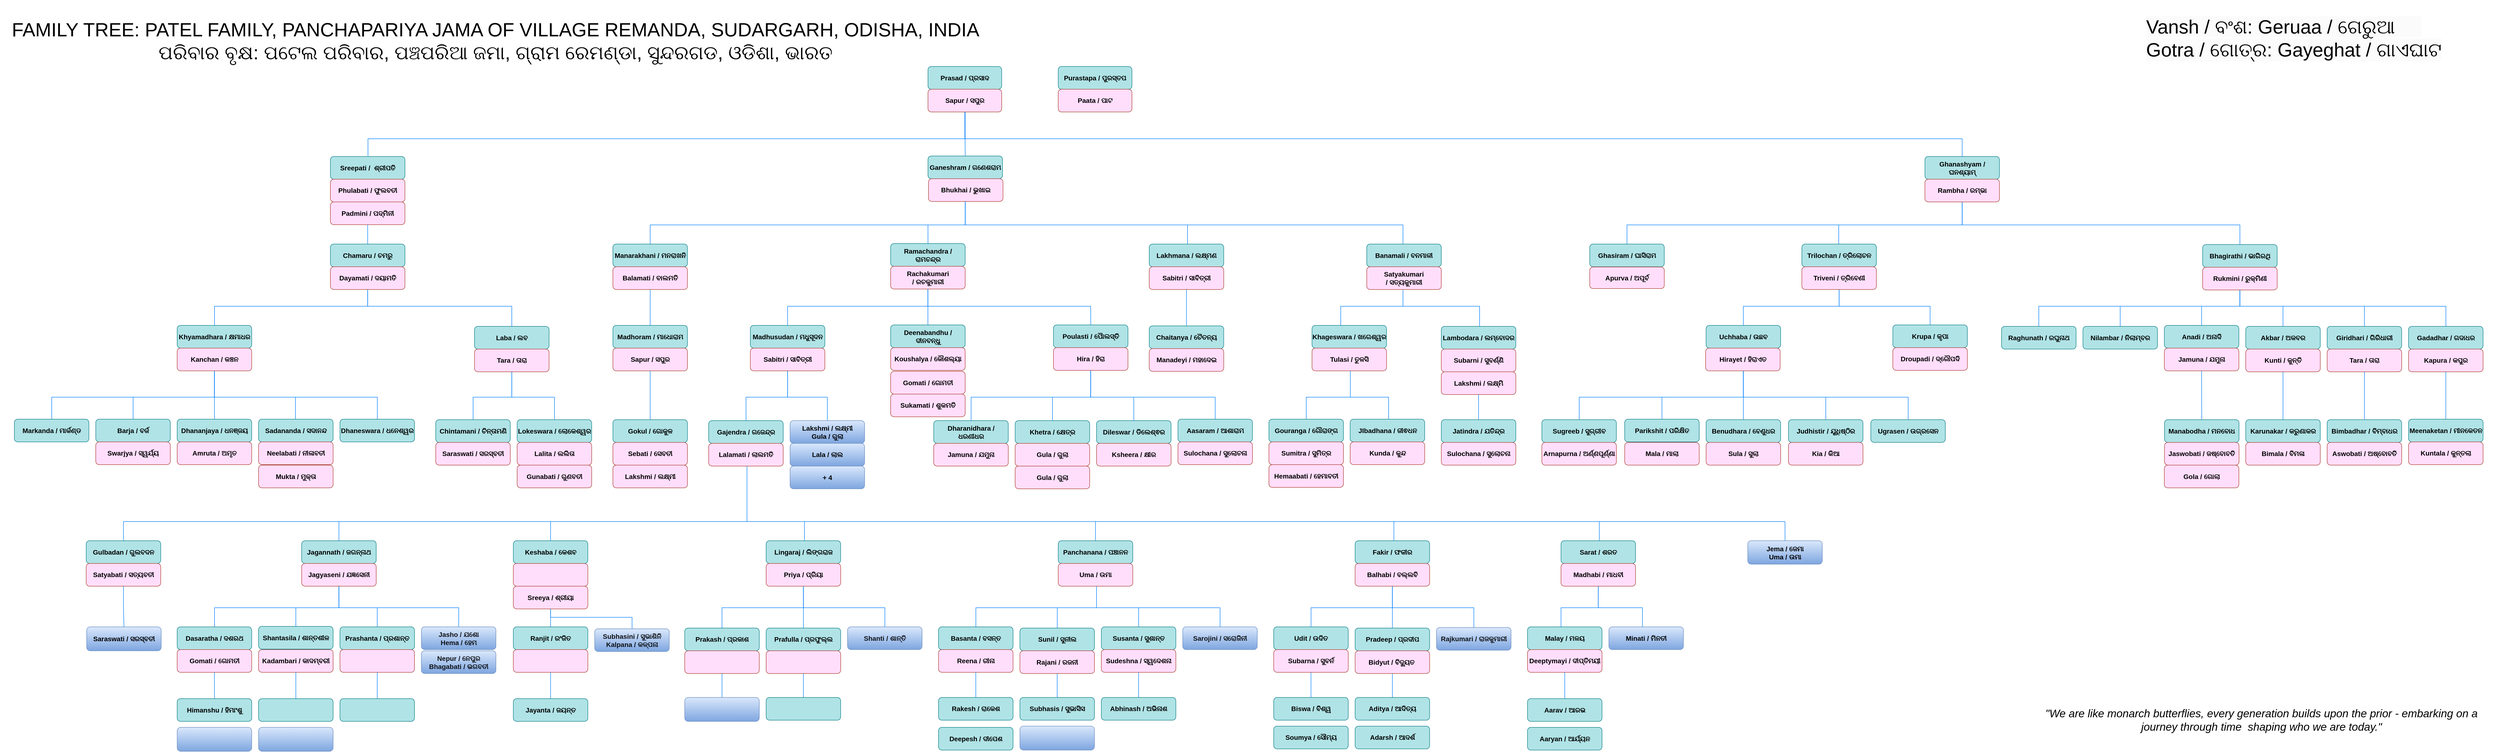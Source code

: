<mxfile version="24.7.1" type="github">
  <diagram name="Page-1" id="Fa0bQ-jHsM6v-oD2tgcy">
    <mxGraphModel dx="4140" dy="2527" grid="1" gridSize="10" guides="1" tooltips="1" connect="1" arrows="1" fold="1" page="1" pageScale="1" pageWidth="5400" pageHeight="1700" math="0" shadow="0">
      <root>
        <mxCell id="0" />
        <mxCell id="1" parent="0" />
        <mxCell id="De0PxG4or32B9p8G-UYy-121" style="edgeStyle=orthogonalEdgeStyle;rounded=0;orthogonalLoop=1;jettySize=auto;html=1;endArrow=none;endFill=0;strokeColor=#007FFF;" edge="1" parent="1" source="De0PxG4or32B9p8G-UYy-54" target="De0PxG4or32B9p8G-UYy-66">
          <mxGeometry relative="1" as="geometry">
            <Array as="points">
              <mxPoint x="3751" y="855" />
              <mxPoint x="4095" y="855" />
            </Array>
          </mxGeometry>
        </mxCell>
        <mxCell id="De0PxG4or32B9p8G-UYy-122" style="edgeStyle=orthogonalEdgeStyle;rounded=0;orthogonalLoop=1;jettySize=auto;html=1;endArrow=none;endFill=0;strokeColor=#007FFF;" edge="1" parent="1" source="De0PxG4or32B9p8G-UYy-54" target="De0PxG4or32B9p8G-UYy-64">
          <mxGeometry relative="1" as="geometry">
            <Array as="points">
              <mxPoint x="3751" y="855" />
              <mxPoint x="3923" y="855" />
            </Array>
          </mxGeometry>
        </mxCell>
        <mxCell id="De0PxG4or32B9p8G-UYy-123" style="edgeStyle=orthogonalEdgeStyle;rounded=0;orthogonalLoop=1;jettySize=auto;html=1;endArrow=none;endFill=0;strokeColor=#007FFF;" edge="1" parent="1" source="De0PxG4or32B9p8G-UYy-54" target="De0PxG4or32B9p8G-UYy-62">
          <mxGeometry relative="1" as="geometry" />
        </mxCell>
        <mxCell id="De0PxG4or32B9p8G-UYy-124" style="edgeStyle=orthogonalEdgeStyle;rounded=0;orthogonalLoop=1;jettySize=auto;html=1;entryX=0.5;entryY=0;entryDx=0;entryDy=0;endArrow=none;endFill=0;strokeColor=#007FFF;" edge="1" parent="1" source="De0PxG4or32B9p8G-UYy-54" target="De0PxG4or32B9p8G-UYy-60">
          <mxGeometry relative="1" as="geometry">
            <Array as="points">
              <mxPoint x="3751" y="855" />
              <mxPoint x="3581" y="855" />
            </Array>
          </mxGeometry>
        </mxCell>
        <mxCell id="De0PxG4or32B9p8G-UYy-125" style="edgeStyle=orthogonalEdgeStyle;rounded=0;orthogonalLoop=1;jettySize=auto;html=1;endArrow=none;endFill=0;strokeColor=#007FFF;" edge="1" parent="1" source="De0PxG4or32B9p8G-UYy-54" target="De0PxG4or32B9p8G-UYy-58">
          <mxGeometry relative="1" as="geometry">
            <Array as="points">
              <mxPoint x="3751" y="855" />
              <mxPoint x="3408" y="855" />
            </Array>
          </mxGeometry>
        </mxCell>
        <mxCell id="De0PxG4or32B9p8G-UYy-90" style="edgeStyle=orthogonalEdgeStyle;rounded=0;orthogonalLoop=1;jettySize=auto;html=1;entryX=0.5;entryY=0;entryDx=0;entryDy=0;strokeColor=#007FFF;endArrow=none;endFill=0;" edge="1" parent="1" source="6-QbLFjZhCQKoY5gVnMu-26" target="De0PxG4or32B9p8G-UYy-48">
          <mxGeometry relative="1" as="geometry">
            <Array as="points">
              <mxPoint x="4208" y="495" />
              <mxPoint x="3508" y="495" />
            </Array>
          </mxGeometry>
        </mxCell>
        <mxCell id="De0PxG4or32B9p8G-UYy-91" style="edgeStyle=orthogonalEdgeStyle;rounded=0;orthogonalLoop=1;jettySize=auto;html=1;entryX=0.5;entryY=0;entryDx=0;entryDy=0;strokeColor=#007FFF;endArrow=none;endFill=0;" edge="1" parent="1" source="6-QbLFjZhCQKoY5gVnMu-26" target="De0PxG4or32B9p8G-UYy-50">
          <mxGeometry relative="1" as="geometry">
            <Array as="points">
              <mxPoint x="4208" y="495" />
              <mxPoint x="3950" y="495" />
              <mxPoint x="3950" y="535" />
            </Array>
          </mxGeometry>
        </mxCell>
        <mxCell id="De0PxG4or32B9p8G-UYy-93" style="edgeStyle=orthogonalEdgeStyle;rounded=0;orthogonalLoop=1;jettySize=auto;html=1;entryX=0.5;entryY=0;entryDx=0;entryDy=0;strokeColor=#007FFF;endArrow=none;endFill=0;" edge="1" parent="1" source="6-QbLFjZhCQKoY5gVnMu-26" target="De0PxG4or32B9p8G-UYy-52">
          <mxGeometry relative="1" as="geometry">
            <Array as="points">
              <mxPoint x="4208" y="495" />
              <mxPoint x="4788" y="495" />
            </Array>
          </mxGeometry>
        </mxCell>
        <mxCell id="De0PxG4or32B9p8G-UYy-94" style="edgeStyle=orthogonalEdgeStyle;rounded=0;orthogonalLoop=1;jettySize=auto;html=1;entryX=0.5;entryY=0;entryDx=0;entryDy=0;strokeColor=#007FFF;endArrow=none;endFill=0;" edge="1" parent="1" source="De0PxG4or32B9p8G-UYy-50" target="De0PxG4or32B9p8G-UYy-54">
          <mxGeometry relative="1" as="geometry">
            <Array as="points">
              <mxPoint x="3951" y="665" />
              <mxPoint x="3751" y="665" />
            </Array>
          </mxGeometry>
        </mxCell>
        <mxCell id="De0PxG4or32B9p8G-UYy-95" style="edgeStyle=orthogonalEdgeStyle;rounded=0;orthogonalLoop=1;jettySize=auto;html=1;entryX=0.5;entryY=0;entryDx=0;entryDy=0;strokeColor=#007FFF;endArrow=none;endFill=0;" edge="1" parent="1" source="De0PxG4or32B9p8G-UYy-50" target="De0PxG4or32B9p8G-UYy-56">
          <mxGeometry relative="1" as="geometry">
            <Array as="points">
              <mxPoint x="3951" y="665" />
              <mxPoint x="4141" y="665" />
            </Array>
          </mxGeometry>
        </mxCell>
        <mxCell id="De0PxG4or32B9p8G-UYy-96" style="edgeStyle=orthogonalEdgeStyle;rounded=0;orthogonalLoop=1;jettySize=auto;html=1;entryX=0.5;entryY=0;entryDx=0;entryDy=0;strokeColor=#007FFF;endArrow=none;endFill=0;" edge="1" parent="1" source="De0PxG4or32B9p8G-UYy-52" target="De0PxG4or32B9p8G-UYy-68">
          <mxGeometry relative="1" as="geometry">
            <Array as="points">
              <mxPoint x="4788" y="665" />
              <mxPoint x="4368" y="665" />
            </Array>
          </mxGeometry>
        </mxCell>
        <mxCell id="De0PxG4or32B9p8G-UYy-97" style="edgeStyle=orthogonalEdgeStyle;rounded=0;orthogonalLoop=1;jettySize=auto;html=1;entryX=0.5;entryY=0;entryDx=0;entryDy=0;strokeColor=#007FFF;endArrow=none;endFill=0;" edge="1" parent="1" source="De0PxG4or32B9p8G-UYy-52" target="De0PxG4or32B9p8G-UYy-70">
          <mxGeometry relative="1" as="geometry">
            <Array as="points">
              <mxPoint x="4788" y="665" />
              <mxPoint x="4538" y="665" />
            </Array>
          </mxGeometry>
        </mxCell>
        <mxCell id="De0PxG4or32B9p8G-UYy-98" style="edgeStyle=orthogonalEdgeStyle;rounded=0;orthogonalLoop=1;jettySize=auto;html=1;entryX=0.5;entryY=0;entryDx=0;entryDy=0;strokeColor=#007FFF;endArrow=none;endFill=0;" edge="1" parent="1" source="De0PxG4or32B9p8G-UYy-52" target="De0PxG4or32B9p8G-UYy-72">
          <mxGeometry relative="1" as="geometry">
            <Array as="points">
              <mxPoint x="4788" y="665" />
              <mxPoint x="4708" y="665" />
            </Array>
          </mxGeometry>
        </mxCell>
        <mxCell id="De0PxG4or32B9p8G-UYy-99" style="edgeStyle=orthogonalEdgeStyle;rounded=0;orthogonalLoop=1;jettySize=auto;html=1;entryX=0.5;entryY=0;entryDx=0;entryDy=0;strokeColor=#007FFF;endArrow=none;endFill=0;" edge="1" parent="1" source="De0PxG4or32B9p8G-UYy-52" target="De0PxG4or32B9p8G-UYy-74">
          <mxGeometry relative="1" as="geometry">
            <Array as="points">
              <mxPoint x="4788" y="665" />
              <mxPoint x="4878" y="665" />
            </Array>
          </mxGeometry>
        </mxCell>
        <mxCell id="De0PxG4or32B9p8G-UYy-100" style="edgeStyle=orthogonalEdgeStyle;rounded=0;orthogonalLoop=1;jettySize=auto;html=1;entryX=0.5;entryY=0;entryDx=0;entryDy=0;strokeColor=#007FFF;endArrow=none;endFill=0;" edge="1" parent="1" source="De0PxG4or32B9p8G-UYy-52" target="De0PxG4or32B9p8G-UYy-76">
          <mxGeometry relative="1" as="geometry">
            <Array as="points">
              <mxPoint x="4788" y="665" />
              <mxPoint x="5048" y="665" />
            </Array>
          </mxGeometry>
        </mxCell>
        <mxCell id="De0PxG4or32B9p8G-UYy-101" style="edgeStyle=orthogonalEdgeStyle;rounded=0;orthogonalLoop=1;jettySize=auto;html=1;strokeColor=#007FFF;endArrow=none;endFill=0;" edge="1" parent="1" source="De0PxG4or32B9p8G-UYy-52" target="De0PxG4or32B9p8G-UYy-78">
          <mxGeometry relative="1" as="geometry">
            <Array as="points">
              <mxPoint x="4788" y="665" />
              <mxPoint x="5218" y="665" />
            </Array>
          </mxGeometry>
        </mxCell>
        <mxCell id="De0PxG4or32B9p8G-UYy-102" style="edgeStyle=orthogonalEdgeStyle;rounded=0;orthogonalLoop=1;jettySize=auto;html=1;strokeColor=#007FFF;endArrow=none;endFill=0;" edge="1" parent="1" source="De0PxG4or32B9p8G-UYy-72" target="De0PxG4or32B9p8G-UYy-80">
          <mxGeometry relative="1" as="geometry" />
        </mxCell>
        <mxCell id="De0PxG4or32B9p8G-UYy-103" style="edgeStyle=orthogonalEdgeStyle;rounded=0;orthogonalLoop=1;jettySize=auto;html=1;entryX=0.5;entryY=0;entryDx=0;entryDy=0;strokeColor=#007FFF;endArrow=none;endFill=0;" edge="1" parent="1" source="De0PxG4or32B9p8G-UYy-74" target="De0PxG4or32B9p8G-UYy-82">
          <mxGeometry relative="1" as="geometry" />
        </mxCell>
        <mxCell id="De0PxG4or32B9p8G-UYy-104" style="edgeStyle=orthogonalEdgeStyle;rounded=0;orthogonalLoop=1;jettySize=auto;html=1;strokeColor=#007FFF;endArrow=none;endFill=0;" edge="1" parent="1" source="De0PxG4or32B9p8G-UYy-76" target="De0PxG4or32B9p8G-UYy-84">
          <mxGeometry relative="1" as="geometry" />
        </mxCell>
        <mxCell id="De0PxG4or32B9p8G-UYy-105" style="edgeStyle=orthogonalEdgeStyle;rounded=0;orthogonalLoop=1;jettySize=auto;html=1;strokeColor=#007FFF;endArrow=none;endFill=0;" edge="1" parent="1" source="De0PxG4or32B9p8G-UYy-78" target="De0PxG4or32B9p8G-UYy-86">
          <mxGeometry relative="1" as="geometry" />
        </mxCell>
        <mxCell id="De0PxG4or32B9p8G-UYy-47" style="edgeStyle=orthogonalEdgeStyle;rounded=0;orthogonalLoop=1;jettySize=auto;html=1;strokeColor=#007FFF;endArrow=none;endFill=0;" edge="1" parent="1" source="De0PxG4or32B9p8G-UYy-30" target="De0PxG4or32B9p8G-UYy-41">
          <mxGeometry relative="1" as="geometry" />
        </mxCell>
        <mxCell id="De0PxG4or32B9p8G-UYy-45" style="edgeStyle=orthogonalEdgeStyle;rounded=0;orthogonalLoop=1;jettySize=auto;html=1;strokeColor=#007FFF;endArrow=none;endFill=0;" edge="1" parent="1" source="De0PxG4or32B9p8G-UYy-27" target="De0PxG4or32B9p8G-UYy-35">
          <mxGeometry relative="1" as="geometry">
            <Array as="points">
              <mxPoint x="2930" y="855" />
              <mxPoint x="2838" y="855" />
            </Array>
          </mxGeometry>
        </mxCell>
        <mxCell id="De0PxG4or32B9p8G-UYy-46" style="edgeStyle=orthogonalEdgeStyle;rounded=0;orthogonalLoop=1;jettySize=auto;html=1;strokeColor=#007FFF;endArrow=none;endFill=0;" edge="1" parent="1">
          <mxGeometry relative="1" as="geometry">
            <mxPoint x="2925.683" y="754.5" as="sourcePoint" />
            <mxPoint x="3021.683" y="901" as="targetPoint" />
            <Array as="points">
              <mxPoint x="2930" y="755" />
              <mxPoint x="2930" y="855" />
              <mxPoint x="3010" y="855" />
              <mxPoint x="3010" y="901" />
            </Array>
          </mxGeometry>
        </mxCell>
        <mxCell id="De0PxG4or32B9p8G-UYy-32" style="edgeStyle=orthogonalEdgeStyle;rounded=0;orthogonalLoop=1;jettySize=auto;html=1;strokeColor=#007FFF;endArrow=none;endFill=0;" edge="1" parent="1" source="6-QbLFjZhCQKoY5gVnMu-101" target="De0PxG4or32B9p8G-UYy-27">
          <mxGeometry relative="1" as="geometry">
            <Array as="points">
              <mxPoint x="3040" y="665" />
              <mxPoint x="2910" y="665" />
            </Array>
          </mxGeometry>
        </mxCell>
        <mxCell id="De0PxG4or32B9p8G-UYy-33" style="edgeStyle=orthogonalEdgeStyle;rounded=0;orthogonalLoop=1;jettySize=auto;html=1;strokeColor=#007FFF;endArrow=none;endFill=0;" edge="1" parent="1" source="6-QbLFjZhCQKoY5gVnMu-101">
          <mxGeometry relative="1" as="geometry">
            <mxPoint x="3060.003" y="595" as="sourcePoint" />
            <mxPoint x="3160.003" y="720.5" as="targetPoint" />
            <Array as="points">
              <mxPoint x="3040" y="665" />
              <mxPoint x="3200" y="665" />
              <mxPoint x="3200" y="720" />
            </Array>
          </mxGeometry>
        </mxCell>
        <mxCell id="De0PxG4or32B9p8G-UYy-25" style="edgeStyle=orthogonalEdgeStyle;rounded=0;orthogonalLoop=1;jettySize=auto;html=1;strokeColor=#007FFF;endArrow=none;endFill=0;" edge="1" parent="1" source="6-QbLFjZhCQKoY5gVnMu-98" target="De0PxG4or32B9p8G-UYy-22">
          <mxGeometry relative="1" as="geometry" />
        </mxCell>
        <mxCell id="De0PxG4or32B9p8G-UYy-14" style="edgeStyle=orthogonalEdgeStyle;rounded=0;orthogonalLoop=1;jettySize=auto;html=1;strokeColor=#007FFF;endArrow=none;endFill=0;" edge="1" parent="1" source="6-QbLFjZhCQKoY5gVnMu-130" target="De0PxG4or32B9p8G-UYy-3">
          <mxGeometry relative="1" as="geometry">
            <Array as="points">
              <mxPoint x="2388" y="855" />
              <mxPoint x="2138" y="855" />
            </Array>
          </mxGeometry>
        </mxCell>
        <mxCell id="De0PxG4or32B9p8G-UYy-15" style="edgeStyle=orthogonalEdgeStyle;rounded=0;orthogonalLoop=1;jettySize=auto;html=1;entryX=0.5;entryY=0;entryDx=0;entryDy=0;strokeColor=#007FFF;endArrow=none;endFill=0;" edge="1" parent="1" source="6-QbLFjZhCQKoY5gVnMu-130" target="De0PxG4or32B9p8G-UYy-12">
          <mxGeometry relative="1" as="geometry">
            <Array as="points">
              <mxPoint x="2388" y="855" />
              <mxPoint x="2648" y="855" />
            </Array>
          </mxGeometry>
        </mxCell>
        <mxCell id="De0PxG4or32B9p8G-UYy-16" style="edgeStyle=orthogonalEdgeStyle;rounded=0;orthogonalLoop=1;jettySize=auto;html=1;entryX=0.5;entryY=0;entryDx=0;entryDy=0;strokeColor=#007FFF;endArrow=none;endFill=0;" edge="1" parent="1" source="6-QbLFjZhCQKoY5gVnMu-130" target="De0PxG4or32B9p8G-UYy-9">
          <mxGeometry relative="1" as="geometry">
            <Array as="points">
              <mxPoint x="2388" y="855" />
              <mxPoint x="2478" y="855" />
            </Array>
          </mxGeometry>
        </mxCell>
        <mxCell id="De0PxG4or32B9p8G-UYy-18" style="edgeStyle=orthogonalEdgeStyle;rounded=0;orthogonalLoop=1;jettySize=auto;html=1;strokeColor=#007FFF;endArrow=none;endFill=0;" edge="1" parent="1" source="6-QbLFjZhCQKoY5gVnMu-130" target="De0PxG4or32B9p8G-UYy-6">
          <mxGeometry relative="1" as="geometry">
            <Array as="points">
              <mxPoint x="2388" y="855" />
              <mxPoint x="2308" y="855" />
            </Array>
          </mxGeometry>
        </mxCell>
        <mxCell id="6-QbLFjZhCQKoY5gVnMu-286" style="edgeStyle=orthogonalEdgeStyle;rounded=0;orthogonalLoop=1;jettySize=auto;html=1;strokeColor=#007FFF;endArrow=none;endFill=0;" edge="1" parent="1" source="6-QbLFjZhCQKoY5gVnMu-215" target="6-QbLFjZhCQKoY5gVnMu-275">
          <mxGeometry relative="1" as="geometry" />
        </mxCell>
        <mxCell id="6-QbLFjZhCQKoY5gVnMu-287" style="edgeStyle=orthogonalEdgeStyle;rounded=0;orthogonalLoop=1;jettySize=auto;html=1;strokeColor=#007FFF;endArrow=none;endFill=0;" edge="1" parent="1" source="6-QbLFjZhCQKoY5gVnMu-218" target="6-QbLFjZhCQKoY5gVnMu-278">
          <mxGeometry relative="1" as="geometry" />
        </mxCell>
        <mxCell id="6-QbLFjZhCQKoY5gVnMu-288" style="edgeStyle=orthogonalEdgeStyle;rounded=0;orthogonalLoop=1;jettySize=auto;html=1;entryX=0.5;entryY=0;entryDx=0;entryDy=0;strokeColor=#007FFF;endArrow=none;endFill=0;" edge="1" parent="1" source="6-QbLFjZhCQKoY5gVnMu-221" target="6-QbLFjZhCQKoY5gVnMu-279">
          <mxGeometry relative="1" as="geometry" />
        </mxCell>
        <mxCell id="6-QbLFjZhCQKoY5gVnMu-289" style="edgeStyle=orthogonalEdgeStyle;rounded=0;orthogonalLoop=1;jettySize=auto;html=1;strokeColor=#007FFF;endArrow=none;endFill=0;" edge="1" parent="1" source="6-QbLFjZhCQKoY5gVnMu-228" target="6-QbLFjZhCQKoY5gVnMu-280">
          <mxGeometry relative="1" as="geometry" />
        </mxCell>
        <mxCell id="6-QbLFjZhCQKoY5gVnMu-290" style="edgeStyle=orthogonalEdgeStyle;rounded=0;orthogonalLoop=1;jettySize=auto;html=1;strokeColor=#007FFF;endArrow=none;endFill=0;" edge="1" parent="1" source="6-QbLFjZhCQKoY5gVnMu-231" target="6-QbLFjZhCQKoY5gVnMu-282">
          <mxGeometry relative="1" as="geometry" />
        </mxCell>
        <mxCell id="6-QbLFjZhCQKoY5gVnMu-291" style="edgeStyle=orthogonalEdgeStyle;rounded=0;orthogonalLoop=1;jettySize=auto;html=1;strokeColor=#007FFF;endArrow=none;endFill=0;" edge="1" parent="1" source="6-QbLFjZhCQKoY5gVnMu-176" target="6-QbLFjZhCQKoY5gVnMu-284">
          <mxGeometry relative="1" as="geometry" />
        </mxCell>
        <mxCell id="6-QbLFjZhCQKoY5gVnMu-266" style="edgeStyle=orthogonalEdgeStyle;rounded=0;orthogonalLoop=1;jettySize=auto;html=1;strokeColor=#007FFF;endArrow=none;endFill=0;" edge="1" parent="1" source="6-QbLFjZhCQKoY5gVnMu-185" target="6-QbLFjZhCQKoY5gVnMu-260">
          <mxGeometry relative="1" as="geometry" />
        </mxCell>
        <mxCell id="6-QbLFjZhCQKoY5gVnMu-267" style="edgeStyle=orthogonalEdgeStyle;rounded=0;orthogonalLoop=1;jettySize=auto;html=1;strokeColor=#007FFF;endArrow=none;endFill=0;" edge="1" parent="1" source="6-QbLFjZhCQKoY5gVnMu-189" target="6-QbLFjZhCQKoY5gVnMu-264">
          <mxGeometry relative="1" as="geometry" />
        </mxCell>
        <mxCell id="6-QbLFjZhCQKoY5gVnMu-268" style="edgeStyle=orthogonalEdgeStyle;rounded=0;orthogonalLoop=1;jettySize=auto;html=1;entryX=0.5;entryY=0;entryDx=0;entryDy=0;strokeColor=#007FFF;endArrow=none;endFill=0;" edge="1" parent="1" source="6-QbLFjZhCQKoY5gVnMu-192" target="6-QbLFjZhCQKoY5gVnMu-265">
          <mxGeometry relative="1" as="geometry" />
        </mxCell>
        <mxCell id="6-QbLFjZhCQKoY5gVnMu-270" style="edgeStyle=orthogonalEdgeStyle;rounded=0;orthogonalLoop=1;jettySize=auto;html=1;strokeColor=#007FFF;endArrow=none;endFill=0;" edge="1" parent="1" source="6-QbLFjZhCQKoY5gVnMu-201" target="6-QbLFjZhCQKoY5gVnMu-269">
          <mxGeometry relative="1" as="geometry" />
        </mxCell>
        <mxCell id="6-QbLFjZhCQKoY5gVnMu-272" style="edgeStyle=orthogonalEdgeStyle;rounded=0;orthogonalLoop=1;jettySize=auto;html=1;entryX=0.5;entryY=0;entryDx=0;entryDy=0;strokeColor=#007FFF;endArrow=none;endFill=0;" edge="1" parent="1" source="6-QbLFjZhCQKoY5gVnMu-208" target="6-QbLFjZhCQKoY5gVnMu-271">
          <mxGeometry relative="1" as="geometry" />
        </mxCell>
        <mxCell id="6-QbLFjZhCQKoY5gVnMu-274" style="edgeStyle=orthogonalEdgeStyle;rounded=0;orthogonalLoop=1;jettySize=auto;html=1;strokeColor=#007FFF;endArrow=none;endFill=0;" edge="1" parent="1" source="6-QbLFjZhCQKoY5gVnMu-211" target="6-QbLFjZhCQKoY5gVnMu-273">
          <mxGeometry relative="1" as="geometry" />
        </mxCell>
        <mxCell id="6-QbLFjZhCQKoY5gVnMu-239" style="edgeStyle=orthogonalEdgeStyle;rounded=0;orthogonalLoop=1;jettySize=auto;html=1;entryX=0.5;entryY=0;entryDx=0;entryDy=0;strokeColor=#007FFF;endArrow=none;endFill=0;" parent="1" source="6-QbLFjZhCQKoY5gVnMu-143" target="6-QbLFjZhCQKoY5gVnMu-194" edge="1">
          <mxGeometry relative="1" as="geometry" />
        </mxCell>
        <mxCell id="6-QbLFjZhCQKoY5gVnMu-240" style="edgeStyle=orthogonalEdgeStyle;rounded=0;orthogonalLoop=1;jettySize=auto;html=1;strokeColor=#007FFF;endArrow=none;endFill=0;" parent="1" source="6-QbLFjZhCQKoY5gVnMu-145" target="6-QbLFjZhCQKoY5gVnMu-185" edge="1">
          <mxGeometry relative="1" as="geometry">
            <Array as="points">
              <mxPoint x="818" y="1295" />
              <mxPoint x="558" y="1295" />
            </Array>
          </mxGeometry>
        </mxCell>
        <mxCell id="6-QbLFjZhCQKoY5gVnMu-241" style="edgeStyle=orthogonalEdgeStyle;rounded=0;orthogonalLoop=1;jettySize=auto;html=1;entryX=0.5;entryY=0;entryDx=0;entryDy=0;strokeColor=#007FFF;endArrow=none;endFill=0;" parent="1" source="6-QbLFjZhCQKoY5gVnMu-145" target="6-QbLFjZhCQKoY5gVnMu-189" edge="1">
          <mxGeometry relative="1" as="geometry">
            <Array as="points">
              <mxPoint x="818" y="1295" />
              <mxPoint x="728" y="1295" />
            </Array>
          </mxGeometry>
        </mxCell>
        <mxCell id="6-QbLFjZhCQKoY5gVnMu-242" style="edgeStyle=orthogonalEdgeStyle;rounded=0;orthogonalLoop=1;jettySize=auto;html=1;entryX=0.5;entryY=0;entryDx=0;entryDy=0;strokeColor=#007FFF;endArrow=none;endFill=0;" parent="1" source="6-QbLFjZhCQKoY5gVnMu-145" target="6-QbLFjZhCQKoY5gVnMu-192" edge="1">
          <mxGeometry relative="1" as="geometry">
            <Array as="points">
              <mxPoint x="818" y="1295" />
              <mxPoint x="898" y="1295" />
            </Array>
          </mxGeometry>
        </mxCell>
        <mxCell id="6-QbLFjZhCQKoY5gVnMu-243" style="edgeStyle=orthogonalEdgeStyle;rounded=0;orthogonalLoop=1;jettySize=auto;html=1;strokeColor=#007FFF;endArrow=none;endFill=0;" parent="1" source="6-QbLFjZhCQKoY5gVnMu-145" target="6-QbLFjZhCQKoY5gVnMu-197" edge="1">
          <mxGeometry relative="1" as="geometry">
            <Array as="points">
              <mxPoint x="818" y="1295" />
              <mxPoint x="1068" y="1295" />
            </Array>
          </mxGeometry>
        </mxCell>
        <mxCell id="6-QbLFjZhCQKoY5gVnMu-244" style="edgeStyle=orthogonalEdgeStyle;rounded=0;orthogonalLoop=1;jettySize=auto;html=1;strokeColor=#007FFF;endArrow=none;endFill=0;" parent="1" source="6-QbLFjZhCQKoY5gVnMu-148" target="6-QbLFjZhCQKoY5gVnMu-201" edge="1">
          <mxGeometry relative="1" as="geometry" />
        </mxCell>
        <mxCell id="6-QbLFjZhCQKoY5gVnMu-245" style="edgeStyle=orthogonalEdgeStyle;rounded=0;orthogonalLoop=1;jettySize=auto;html=1;strokeColor=#007FFF;endArrow=none;endFill=0;" parent="1" source="6-QbLFjZhCQKoY5gVnMu-148" target="6-QbLFjZhCQKoY5gVnMu-206" edge="1">
          <mxGeometry relative="1" as="geometry">
            <Array as="points">
              <mxPoint x="1260" y="1315" />
              <mxPoint x="1430" y="1315" />
            </Array>
          </mxGeometry>
        </mxCell>
        <mxCell id="6-QbLFjZhCQKoY5gVnMu-246" style="edgeStyle=orthogonalEdgeStyle;rounded=0;orthogonalLoop=1;jettySize=auto;html=1;entryX=0.5;entryY=0;entryDx=0;entryDy=0;strokeColor=#007FFF;endArrow=none;endFill=0;" parent="1" source="6-QbLFjZhCQKoY5gVnMu-151" target="6-QbLFjZhCQKoY5gVnMu-208" edge="1">
          <mxGeometry relative="1" as="geometry">
            <Array as="points">
              <mxPoint x="1788" y="1295" />
              <mxPoint x="1618" y="1295" />
            </Array>
          </mxGeometry>
        </mxCell>
        <mxCell id="6-QbLFjZhCQKoY5gVnMu-247" style="edgeStyle=orthogonalEdgeStyle;rounded=0;orthogonalLoop=1;jettySize=auto;html=1;strokeColor=#007FFF;endArrow=none;endFill=0;" parent="1" source="6-QbLFjZhCQKoY5gVnMu-151" target="6-QbLFjZhCQKoY5gVnMu-211" edge="1">
          <mxGeometry relative="1" as="geometry" />
        </mxCell>
        <mxCell id="6-QbLFjZhCQKoY5gVnMu-248" style="edgeStyle=orthogonalEdgeStyle;rounded=0;orthogonalLoop=1;jettySize=auto;html=1;strokeColor=#007FFF;endArrow=none;endFill=0;" parent="1" source="6-QbLFjZhCQKoY5gVnMu-151" target="6-QbLFjZhCQKoY5gVnMu-213" edge="1">
          <mxGeometry relative="1" as="geometry">
            <Array as="points">
              <mxPoint x="1788" y="1295" />
              <mxPoint x="1958" y="1295" />
            </Array>
          </mxGeometry>
        </mxCell>
        <mxCell id="6-QbLFjZhCQKoY5gVnMu-250" style="edgeStyle=orthogonalEdgeStyle;rounded=0;orthogonalLoop=1;jettySize=auto;html=1;strokeColor=#007FFF;endArrow=none;endFill=0;" parent="1" source="6-QbLFjZhCQKoY5gVnMu-154" target="6-QbLFjZhCQKoY5gVnMu-215" edge="1">
          <mxGeometry relative="1" as="geometry">
            <Array as="points">
              <mxPoint x="2400" y="1295" />
              <mxPoint x="2148" y="1295" />
            </Array>
          </mxGeometry>
        </mxCell>
        <mxCell id="6-QbLFjZhCQKoY5gVnMu-251" style="edgeStyle=orthogonalEdgeStyle;rounded=0;orthogonalLoop=1;jettySize=auto;html=1;strokeColor=#007FFF;endArrow=none;endFill=0;" parent="1" source="6-QbLFjZhCQKoY5gVnMu-154" target="6-QbLFjZhCQKoY5gVnMu-218" edge="1">
          <mxGeometry relative="1" as="geometry">
            <Array as="points">
              <mxPoint x="2400" y="1295" />
              <mxPoint x="2318" y="1295" />
            </Array>
          </mxGeometry>
        </mxCell>
        <mxCell id="6-QbLFjZhCQKoY5gVnMu-252" style="edgeStyle=orthogonalEdgeStyle;rounded=0;orthogonalLoop=1;jettySize=auto;html=1;strokeColor=#007FFF;endArrow=none;endFill=0;" parent="1" source="6-QbLFjZhCQKoY5gVnMu-154" target="6-QbLFjZhCQKoY5gVnMu-221" edge="1">
          <mxGeometry relative="1" as="geometry">
            <Array as="points">
              <mxPoint x="2400" y="1295" />
              <mxPoint x="2488" y="1295" />
            </Array>
          </mxGeometry>
        </mxCell>
        <mxCell id="6-QbLFjZhCQKoY5gVnMu-253" style="edgeStyle=orthogonalEdgeStyle;rounded=0;orthogonalLoop=1;jettySize=auto;html=1;exitX=0.5;exitY=0;exitDx=0;exitDy=0;strokeColor=#007FFF;endArrow=none;endFill=0;" parent="1" source="6-QbLFjZhCQKoY5gVnMu-155" target="6-QbLFjZhCQKoY5gVnMu-226" edge="1">
          <mxGeometry relative="1" as="geometry">
            <Array as="points">
              <mxPoint x="2400" y="1203" />
              <mxPoint x="2400" y="1295" />
              <mxPoint x="2658" y="1295" />
            </Array>
          </mxGeometry>
        </mxCell>
        <mxCell id="6-QbLFjZhCQKoY5gVnMu-254" style="edgeStyle=orthogonalEdgeStyle;rounded=0;orthogonalLoop=1;jettySize=auto;html=1;strokeColor=#007FFF;endArrow=none;endFill=0;" parent="1" source="6-QbLFjZhCQKoY5gVnMu-138" target="6-QbLFjZhCQKoY5gVnMu-157" edge="1">
          <mxGeometry relative="1" as="geometry">
            <Array as="points">
              <mxPoint x="1670" y="1115" />
              <mxPoint x="3021" y="1115" />
            </Array>
          </mxGeometry>
        </mxCell>
        <mxCell id="6-QbLFjZhCQKoY5gVnMu-255" style="edgeStyle=orthogonalEdgeStyle;rounded=0;orthogonalLoop=1;jettySize=auto;html=1;strokeColor=#007FFF;endArrow=none;endFill=0;" parent="1" source="6-QbLFjZhCQKoY5gVnMu-157" target="6-QbLFjZhCQKoY5gVnMu-228" edge="1">
          <mxGeometry relative="1" as="geometry">
            <Array as="points">
              <mxPoint x="3018" y="1295" />
              <mxPoint x="2848" y="1295" />
            </Array>
          </mxGeometry>
        </mxCell>
        <mxCell id="6-QbLFjZhCQKoY5gVnMu-256" style="edgeStyle=orthogonalEdgeStyle;rounded=0;orthogonalLoop=1;jettySize=auto;html=1;entryX=0.5;entryY=0;entryDx=0;entryDy=0;strokeColor=#007FFF;endArrow=none;endFill=0;" parent="1" source="6-QbLFjZhCQKoY5gVnMu-157" target="6-QbLFjZhCQKoY5gVnMu-231" edge="1">
          <mxGeometry relative="1" as="geometry" />
        </mxCell>
        <mxCell id="6-QbLFjZhCQKoY5gVnMu-257" style="edgeStyle=orthogonalEdgeStyle;rounded=0;orthogonalLoop=1;jettySize=auto;html=1;strokeColor=#007FFF;endArrow=none;endFill=0;" parent="1" source="6-QbLFjZhCQKoY5gVnMu-157" target="6-QbLFjZhCQKoY5gVnMu-233" edge="1">
          <mxGeometry relative="1" as="geometry">
            <Array as="points">
              <mxPoint x="3018" y="1295" />
              <mxPoint x="3188" y="1295" />
            </Array>
          </mxGeometry>
        </mxCell>
        <mxCell id="6-QbLFjZhCQKoY5gVnMu-238" style="edgeStyle=orthogonalEdgeStyle;rounded=0;orthogonalLoop=1;jettySize=auto;html=1;strokeColor=#007FFF;endArrow=none;endFill=0;" parent="1" source="6-QbLFjZhCQKoY5gVnMu-33" target="6-QbLFjZhCQKoY5gVnMu-236" edge="1">
          <mxGeometry relative="1" as="geometry">
            <Array as="points">
              <mxPoint x="878" y="665" />
              <mxPoint x="558" y="665" />
            </Array>
          </mxGeometry>
        </mxCell>
        <mxCell id="6-QbLFjZhCQKoY5gVnMu-182" style="edgeStyle=orthogonalEdgeStyle;rounded=0;orthogonalLoop=1;jettySize=auto;html=1;strokeColor=#007FFF;endArrow=none;endFill=0;exitX=0.5;exitY=0;exitDx=0;exitDy=0;" parent="1" source="6-QbLFjZhCQKoY5gVnMu-161" target="6-QbLFjZhCQKoY5gVnMu-176" edge="1">
          <mxGeometry relative="1" as="geometry">
            <Array as="points">
              <mxPoint x="3448" y="1295" />
              <mxPoint x="3370" y="1295" />
            </Array>
          </mxGeometry>
        </mxCell>
        <mxCell id="6-QbLFjZhCQKoY5gVnMu-183" style="edgeStyle=orthogonalEdgeStyle;rounded=0;orthogonalLoop=1;jettySize=auto;html=1;strokeColor=#007FFF;endArrow=none;endFill=0;exitX=0.5;exitY=1;exitDx=0;exitDy=0;entryX=0.5;entryY=0;entryDx=0;entryDy=0;" parent="1" source="6-QbLFjZhCQKoY5gVnMu-160" target="6-QbLFjZhCQKoY5gVnMu-181" edge="1">
          <mxGeometry relative="1" as="geometry">
            <Array as="points">
              <mxPoint x="3448" y="1295" />
              <mxPoint x="3540" y="1295" />
              <mxPoint x="3540" y="1335" />
            </Array>
          </mxGeometry>
        </mxCell>
        <mxCell id="6-QbLFjZhCQKoY5gVnMu-171" style="edgeStyle=orthogonalEdgeStyle;rounded=0;orthogonalLoop=1;jettySize=auto;html=1;strokeColor=#007FFF;endArrow=none;endFill=0;" parent="1" source="6-QbLFjZhCQKoY5gVnMu-138" target="6-QbLFjZhCQKoY5gVnMu-160" edge="1">
          <mxGeometry relative="1" as="geometry">
            <Array as="points">
              <mxPoint x="1670" y="1115" />
              <mxPoint x="3450" y="1115" />
            </Array>
          </mxGeometry>
        </mxCell>
        <mxCell id="6-QbLFjZhCQKoY5gVnMu-174" style="edgeStyle=orthogonalEdgeStyle;rounded=0;orthogonalLoop=1;jettySize=auto;html=1;entryX=0.5;entryY=0;entryDx=0;entryDy=0;strokeColor=#007FFF;endArrow=none;endFill=0;" parent="1" source="6-QbLFjZhCQKoY5gVnMu-138" target="6-QbLFjZhCQKoY5gVnMu-173" edge="1">
          <mxGeometry relative="1" as="geometry">
            <Array as="points">
              <mxPoint x="1670" y="1115" />
              <mxPoint x="3838" y="1115" />
            </Array>
          </mxGeometry>
        </mxCell>
        <mxCell id="6-QbLFjZhCQKoY5gVnMu-172" style="edgeStyle=orthogonalEdgeStyle;rounded=0;orthogonalLoop=1;jettySize=auto;html=1;entryX=0.5;entryY=0;entryDx=0;entryDy=0;endArrow=none;endFill=0;strokeColor=#007FFF;" parent="1" source="6-QbLFjZhCQKoY5gVnMu-124" target="6-QbLFjZhCQKoY5gVnMu-168" edge="1">
          <mxGeometry relative="1" as="geometry">
            <Array as="points">
              <mxPoint x="1755" y="855" />
              <mxPoint x="1838" y="855" />
            </Array>
          </mxGeometry>
        </mxCell>
        <mxCell id="6-QbLFjZhCQKoY5gVnMu-162" style="edgeStyle=orthogonalEdgeStyle;rounded=0;orthogonalLoop=1;jettySize=auto;html=1;entryX=0.5;entryY=0;entryDx=0;entryDy=0;strokeColor=#007FFF;endArrow=none;endFill=0;" parent="1" source="6-QbLFjZhCQKoY5gVnMu-138" target="6-QbLFjZhCQKoY5gVnMu-142" edge="1">
          <mxGeometry relative="1" as="geometry">
            <Array as="points">
              <mxPoint x="1670" y="1115" />
              <mxPoint x="368" y="1115" />
            </Array>
          </mxGeometry>
        </mxCell>
        <mxCell id="6-QbLFjZhCQKoY5gVnMu-163" style="edgeStyle=orthogonalEdgeStyle;rounded=0;orthogonalLoop=1;jettySize=auto;html=1;entryX=0.5;entryY=0;entryDx=0;entryDy=0;strokeColor=#007FFF;endArrow=none;endFill=0;" parent="1" source="6-QbLFjZhCQKoY5gVnMu-138" target="6-QbLFjZhCQKoY5gVnMu-145" edge="1">
          <mxGeometry relative="1" as="geometry">
            <Array as="points">
              <mxPoint x="1670" y="1115" />
              <mxPoint x="818" y="1115" />
            </Array>
          </mxGeometry>
        </mxCell>
        <mxCell id="6-QbLFjZhCQKoY5gVnMu-164" style="edgeStyle=orthogonalEdgeStyle;rounded=0;orthogonalLoop=1;jettySize=auto;html=1;strokeColor=#007FFF;endArrow=none;endFill=0;entryX=0.5;entryY=0;entryDx=0;entryDy=0;" parent="1" source="6-QbLFjZhCQKoY5gVnMu-138" target="6-QbLFjZhCQKoY5gVnMu-148" edge="1">
          <mxGeometry relative="1" as="geometry">
            <Array as="points">
              <mxPoint x="1670" y="1115" />
              <mxPoint x="1260" y="1115" />
            </Array>
          </mxGeometry>
        </mxCell>
        <mxCell id="6-QbLFjZhCQKoY5gVnMu-165" style="edgeStyle=orthogonalEdgeStyle;rounded=0;orthogonalLoop=1;jettySize=auto;html=1;strokeColor=#007FFF;endArrow=none;endFill=0;" parent="1" source="6-QbLFjZhCQKoY5gVnMu-138" target="6-QbLFjZhCQKoY5gVnMu-151" edge="1">
          <mxGeometry relative="1" as="geometry">
            <Array as="points">
              <mxPoint x="1670" y="1115" />
              <mxPoint x="1790" y="1115" />
            </Array>
          </mxGeometry>
        </mxCell>
        <mxCell id="6-QbLFjZhCQKoY5gVnMu-166" style="edgeStyle=orthogonalEdgeStyle;rounded=0;orthogonalLoop=1;jettySize=auto;html=1;strokeColor=#007FFF;endArrow=none;endFill=0;entryX=0.5;entryY=0;entryDx=0;entryDy=0;" parent="1" source="6-QbLFjZhCQKoY5gVnMu-138" target="6-QbLFjZhCQKoY5gVnMu-154" edge="1">
          <mxGeometry relative="1" as="geometry">
            <Array as="points">
              <mxPoint x="1670" y="1115" />
              <mxPoint x="2398" y="1115" />
            </Array>
          </mxGeometry>
        </mxCell>
        <mxCell id="6-QbLFjZhCQKoY5gVnMu-140" style="edgeStyle=orthogonalEdgeStyle;rounded=0;orthogonalLoop=1;jettySize=auto;html=1;strokeColor=#007FFF;endArrow=none;endFill=0;" parent="1" source="6-QbLFjZhCQKoY5gVnMu-124" target="6-QbLFjZhCQKoY5gVnMu-138" edge="1">
          <mxGeometry relative="1" as="geometry">
            <Array as="points">
              <mxPoint x="1755" y="855" />
              <mxPoint x="1668" y="855" />
            </Array>
          </mxGeometry>
        </mxCell>
        <mxCell id="6-QbLFjZhCQKoY5gVnMu-134" style="edgeStyle=orthogonalEdgeStyle;rounded=0;orthogonalLoop=1;jettySize=auto;html=1;entryX=0.5;entryY=0;entryDx=0;entryDy=0;strokeColor=#007FFF;endArrow=none;endFill=0;fontSize=14;" parent="1" source="6-QbLFjZhCQKoY5gVnMu-95" target="6-QbLFjZhCQKoY5gVnMu-124" edge="1">
          <mxGeometry relative="1" as="geometry">
            <Array as="points">
              <mxPoint x="2048" y="665" />
              <mxPoint x="1755" y="665" />
            </Array>
          </mxGeometry>
        </mxCell>
        <mxCell id="6-QbLFjZhCQKoY5gVnMu-135" style="edgeStyle=orthogonalEdgeStyle;rounded=0;orthogonalLoop=1;jettySize=auto;html=1;strokeColor=#007FFF;endArrow=none;endFill=0;fontSize=14;" parent="1" source="6-QbLFjZhCQKoY5gVnMu-95" target="6-QbLFjZhCQKoY5gVnMu-127" edge="1">
          <mxGeometry relative="1" as="geometry">
            <Array as="points">
              <mxPoint x="2048" y="614" />
              <mxPoint x="2048" y="614" />
            </Array>
          </mxGeometry>
        </mxCell>
        <mxCell id="6-QbLFjZhCQKoY5gVnMu-136" style="edgeStyle=orthogonalEdgeStyle;rounded=0;orthogonalLoop=1;jettySize=auto;html=1;entryX=0.5;entryY=0;entryDx=0;entryDy=0;strokeColor=#007FFF;endArrow=none;endFill=0;fontSize=14;" parent="1" source="6-QbLFjZhCQKoY5gVnMu-95" target="6-QbLFjZhCQKoY5gVnMu-130" edge="1">
          <mxGeometry relative="1" as="geometry">
            <Array as="points">
              <mxPoint x="2048" y="665" />
              <mxPoint x="2388" y="665" />
            </Array>
          </mxGeometry>
        </mxCell>
        <mxCell id="6-QbLFjZhCQKoY5gVnMu-122" style="edgeStyle=orthogonalEdgeStyle;rounded=0;orthogonalLoop=1;jettySize=auto;html=1;endArrow=none;endFill=0;strokeColor=#007FFF;fontSize=14;" parent="1" source="6-QbLFjZhCQKoY5gVnMu-111" target="6-QbLFjZhCQKoY5gVnMu-119" edge="1">
          <mxGeometry relative="1" as="geometry" />
        </mxCell>
        <mxCell id="6-QbLFjZhCQKoY5gVnMu-113" style="edgeStyle=orthogonalEdgeStyle;rounded=0;orthogonalLoop=1;jettySize=auto;html=1;endArrow=none;endFill=0;strokeColor=#007FFF;fontSize=14;" parent="1" source="6-QbLFjZhCQKoY5gVnMu-104" target="6-QbLFjZhCQKoY5gVnMu-111" edge="1">
          <mxGeometry relative="1" as="geometry">
            <Array as="points">
              <mxPoint x="1468" y="625" />
              <mxPoint x="1468" y="625" />
            </Array>
          </mxGeometry>
        </mxCell>
        <mxCell id="6-QbLFjZhCQKoY5gVnMu-106" style="edgeStyle=orthogonalEdgeStyle;rounded=0;orthogonalLoop=1;jettySize=auto;html=1;strokeColor=#007FFF;endArrow=none;endFill=0;entryX=0.5;entryY=0;entryDx=0;entryDy=0;fontSize=14;exitX=0.5;exitY=1;exitDx=0;exitDy=0;" parent="1" source="6-QbLFjZhCQKoY5gVnMu-19" target="6-QbLFjZhCQKoY5gVnMu-104" edge="1">
          <mxGeometry relative="1" as="geometry">
            <Array as="points">
              <mxPoint x="2126" y="495" />
              <mxPoint x="1468" y="495" />
            </Array>
          </mxGeometry>
        </mxCell>
        <mxCell id="6-QbLFjZhCQKoY5gVnMu-107" style="edgeStyle=orthogonalEdgeStyle;rounded=0;orthogonalLoop=1;jettySize=auto;html=1;strokeColor=#007FFF;endArrow=none;endFill=0;fontSize=14;" parent="1" source="6-QbLFjZhCQKoY5gVnMu-19" target="6-QbLFjZhCQKoY5gVnMu-95" edge="1">
          <mxGeometry relative="1" as="geometry">
            <Array as="points">
              <mxPoint x="2126" y="495" />
              <mxPoint x="2048" y="495" />
            </Array>
          </mxGeometry>
        </mxCell>
        <mxCell id="6-QbLFjZhCQKoY5gVnMu-108" style="edgeStyle=orthogonalEdgeStyle;rounded=0;orthogonalLoop=1;jettySize=auto;html=1;strokeColor=#007FFF;endArrow=none;endFill=0;fontSize=14;" parent="1" source="6-QbLFjZhCQKoY5gVnMu-19" target="6-QbLFjZhCQKoY5gVnMu-98" edge="1">
          <mxGeometry relative="1" as="geometry">
            <Array as="points">
              <mxPoint x="2126" y="495" />
              <mxPoint x="2590" y="495" />
            </Array>
          </mxGeometry>
        </mxCell>
        <mxCell id="6-QbLFjZhCQKoY5gVnMu-109" style="edgeStyle=orthogonalEdgeStyle;rounded=0;orthogonalLoop=1;jettySize=auto;html=1;strokeColor=#007FFF;endArrow=none;endFill=0;fontSize=14;" parent="1" source="6-QbLFjZhCQKoY5gVnMu-19" target="6-QbLFjZhCQKoY5gVnMu-101" edge="1">
          <mxGeometry relative="1" as="geometry">
            <Array as="points">
              <mxPoint x="2126" y="495" />
              <mxPoint x="3040" y="495" />
            </Array>
          </mxGeometry>
        </mxCell>
        <mxCell id="6-QbLFjZhCQKoY5gVnMu-87" style="edgeStyle=orthogonalEdgeStyle;rounded=0;orthogonalLoop=1;jettySize=auto;html=1;strokeColor=#007FFF;endArrow=none;endFill=0;fontSize=14;" parent="1" source="6-QbLFjZhCQKoY5gVnMu-37" target="6-QbLFjZhCQKoY5gVnMu-85" edge="1">
          <mxGeometry relative="1" as="geometry">
            <Array as="points">
              <mxPoint x="1179" y="855" />
              <mxPoint x="1098" y="855" />
            </Array>
          </mxGeometry>
        </mxCell>
        <mxCell id="6-QbLFjZhCQKoY5gVnMu-88" style="edgeStyle=orthogonalEdgeStyle;rounded=0;orthogonalLoop=1;jettySize=auto;html=1;strokeColor=#007FFF;endArrow=none;endFill=0;fontSize=14;" parent="1" source="6-QbLFjZhCQKoY5gVnMu-37" target="6-QbLFjZhCQKoY5gVnMu-82" edge="1">
          <mxGeometry relative="1" as="geometry">
            <Array as="points">
              <mxPoint x="1179" y="855" />
              <mxPoint x="1268" y="855" />
            </Array>
          </mxGeometry>
        </mxCell>
        <mxCell id="6-QbLFjZhCQKoY5gVnMu-76" style="edgeStyle=orthogonalEdgeStyle;rounded=0;orthogonalLoop=1;jettySize=auto;html=1;strokeColor=#007FFF;endArrow=none;endFill=0;fontSize=14;" parent="1" source="6-QbLFjZhCQKoY5gVnMu-236" target="6-QbLFjZhCQKoY5gVnMu-73" edge="1">
          <mxGeometry relative="1" as="geometry" />
        </mxCell>
        <mxCell id="6-QbLFjZhCQKoY5gVnMu-77" style="edgeStyle=orthogonalEdgeStyle;rounded=0;orthogonalLoop=1;jettySize=auto;html=1;strokeColor=#007FFF;endArrow=none;endFill=0;fontSize=14;" parent="1" source="6-QbLFjZhCQKoY5gVnMu-236" target="6-QbLFjZhCQKoY5gVnMu-70" edge="1">
          <mxGeometry relative="1" as="geometry">
            <Array as="points">
              <mxPoint x="558" y="855" />
              <mxPoint x="727" y="855" />
            </Array>
          </mxGeometry>
        </mxCell>
        <mxCell id="6-QbLFjZhCQKoY5gVnMu-78" style="edgeStyle=orthogonalEdgeStyle;rounded=0;orthogonalLoop=1;jettySize=auto;html=1;strokeColor=#007FFF;endArrow=none;endFill=0;fontSize=14;" parent="1" source="6-QbLFjZhCQKoY5gVnMu-236" target="6-QbLFjZhCQKoY5gVnMu-67" edge="1">
          <mxGeometry relative="1" as="geometry">
            <Array as="points">
              <mxPoint x="558" y="855" />
              <mxPoint x="898" y="855" />
            </Array>
          </mxGeometry>
        </mxCell>
        <mxCell id="6-QbLFjZhCQKoY5gVnMu-79" style="edgeStyle=orthogonalEdgeStyle;rounded=0;orthogonalLoop=1;jettySize=auto;html=1;strokeColor=#007FFF;endArrow=none;endFill=0;fontSize=14;" parent="1" source="6-QbLFjZhCQKoY5gVnMu-236" target="6-QbLFjZhCQKoY5gVnMu-64" edge="1">
          <mxGeometry relative="1" as="geometry">
            <Array as="points">
              <mxPoint x="558" y="855" />
              <mxPoint x="388" y="855" />
            </Array>
          </mxGeometry>
        </mxCell>
        <mxCell id="6-QbLFjZhCQKoY5gVnMu-80" style="edgeStyle=orthogonalEdgeStyle;rounded=0;orthogonalLoop=1;jettySize=auto;html=1;strokeColor=#007FFF;endArrow=none;endFill=0;fontSize=14;exitX=0.5;exitY=1;exitDx=0;exitDy=0;" parent="1" source="6-QbLFjZhCQKoY5gVnMu-237" target="6-QbLFjZhCQKoY5gVnMu-44" edge="1">
          <mxGeometry relative="1" as="geometry">
            <Array as="points">
              <mxPoint x="558" y="855" />
              <mxPoint x="218" y="855" />
            </Array>
          </mxGeometry>
        </mxCell>
        <mxCell id="6-QbLFjZhCQKoY5gVnMu-28" style="edgeStyle=orthogonalEdgeStyle;rounded=0;orthogonalLoop=1;jettySize=auto;html=1;entryX=0.5;entryY=0;entryDx=0;entryDy=0;exitX=0.5;exitY=1;exitDx=0;exitDy=0;endArrow=none;endFill=0;strokeColor=#007FFF;fontSize=14;" parent="1" edge="1">
          <mxGeometry relative="1" as="geometry">
            <Array as="points">
              <mxPoint x="2125.68" y="315" />
              <mxPoint x="878.68" y="315" />
            </Array>
            <mxPoint x="2125.653" y="231.5" as="sourcePoint" />
            <mxPoint x="878.518" y="351" as="targetPoint" />
          </mxGeometry>
        </mxCell>
        <mxCell id="6-QbLFjZhCQKoY5gVnMu-31" style="edgeStyle=orthogonalEdgeStyle;rounded=0;orthogonalLoop=1;jettySize=auto;html=1;endArrow=none;endFill=0;strokeColor=#007FFF;fontSize=14;" parent="1" source="6-QbLFjZhCQKoY5gVnMu-1" target="6-QbLFjZhCQKoY5gVnMu-19" edge="1">
          <mxGeometry relative="1" as="geometry" />
        </mxCell>
        <mxCell id="6-QbLFjZhCQKoY5gVnMu-32" style="edgeStyle=orthogonalEdgeStyle;rounded=0;orthogonalLoop=1;jettySize=auto;html=1;endArrow=none;endFill=0;strokeColor=#007FFF;fontSize=14;entryX=0.5;entryY=0;entryDx=0;entryDy=0;" parent="1" source="6-QbLFjZhCQKoY5gVnMu-1" target="6-QbLFjZhCQKoY5gVnMu-26" edge="1">
          <mxGeometry relative="1" as="geometry">
            <Array as="points">
              <mxPoint x="2125" y="315" />
              <mxPoint x="4208" y="315" />
            </Array>
          </mxGeometry>
        </mxCell>
        <mxCell id="6-QbLFjZhCQKoY5gVnMu-39" style="edgeStyle=orthogonalEdgeStyle;rounded=0;orthogonalLoop=1;jettySize=auto;html=1;entryX=0.5;entryY=0;entryDx=0;entryDy=0;endArrow=none;endFill=0;strokeColor=#007FFF;fontSize=14;" parent="1" source="6-QbLFjZhCQKoY5gVnMu-22" target="6-QbLFjZhCQKoY5gVnMu-33" edge="1">
          <mxGeometry relative="1" as="geometry" />
        </mxCell>
        <mxCell id="6-QbLFjZhCQKoY5gVnMu-41" style="edgeStyle=orthogonalEdgeStyle;rounded=0;orthogonalLoop=1;jettySize=auto;html=1;entryX=0.5;entryY=0;entryDx=0;entryDy=0;endArrow=none;endFill=0;strokeColor=#007FFF;exitX=0.5;exitY=1;exitDx=0;exitDy=0;fontSize=14;" parent="1" source="6-QbLFjZhCQKoY5gVnMu-33" target="6-QbLFjZhCQKoY5gVnMu-37" edge="1">
          <mxGeometry relative="1" as="geometry">
            <Array as="points">
              <mxPoint x="878" y="665" />
              <mxPoint x="1179" y="665" />
            </Array>
          </mxGeometry>
        </mxCell>
        <mxCell id="6-QbLFjZhCQKoY5gVnMu-56" value="" style="group;fontSize=14;" parent="1" vertex="1" connectable="0">
          <mxGeometry x="1101" y="707" width="155.68" height="95" as="geometry" />
        </mxCell>
        <mxCell id="6-QbLFjZhCQKoY5gVnMu-37" value="Laba / ଲବ" style="rounded=1;whiteSpace=wrap;html=1;fillColor=#b0e3e6;strokeColor=#0e8088;fontStyle=1;fontSize=14;" parent="6-QbLFjZhCQKoY5gVnMu-56" vertex="1">
          <mxGeometry width="155.676" height="47.5" as="geometry" />
        </mxCell>
        <mxCell id="6-QbLFjZhCQKoY5gVnMu-38" value="Tara /&amp;nbsp;ତାରା" style="rounded=1;whiteSpace=wrap;html=1;fillColor=#FFDEFC;strokeColor=#ae4132;fontStyle=1;fontSize=14;" parent="6-QbLFjZhCQKoY5gVnMu-56" vertex="1">
          <mxGeometry x="0.004" y="47.5" width="155.676" height="47.5" as="geometry" />
        </mxCell>
        <mxCell id="6-QbLFjZhCQKoY5gVnMu-57" value="" style="group;fontSize=14;" parent="1" vertex="1" connectable="0">
          <mxGeometry x="800" y="352" width="155.68" height="142.5" as="geometry" />
        </mxCell>
        <mxCell id="6-QbLFjZhCQKoY5gVnMu-22" value="Sreepati /&amp;nbsp;&amp;nbsp;ଶ୍ରୀପତି" style="rounded=1;whiteSpace=wrap;html=1;fillColor=#b0e3e6;strokeColor=#0e8088;fontStyle=1;fontSize=14;" parent="6-QbLFjZhCQKoY5gVnMu-57" vertex="1">
          <mxGeometry width="155.676" height="47.5" as="geometry" />
        </mxCell>
        <mxCell id="6-QbLFjZhCQKoY5gVnMu-23" value="Phulabati / ଫୁଲବତୀ" style="rounded=1;whiteSpace=wrap;html=1;fillColor=#FFDEFC;strokeColor=#ae4132;fontStyle=1;fontSize=14;" parent="6-QbLFjZhCQKoY5gVnMu-57" vertex="1">
          <mxGeometry x="0.004" y="47.5" width="155.676" height="47.5" as="geometry" />
        </mxCell>
        <mxCell id="6-QbLFjZhCQKoY5gVnMu-24" value="Padmini / ପଦ୍ମିନୀ" style="rounded=1;whiteSpace=wrap;html=1;fillColor=#FFDEFC;strokeColor=#ae4132;fontStyle=1;fontSize=14;" parent="6-QbLFjZhCQKoY5gVnMu-57" vertex="1">
          <mxGeometry x="0.004" y="95" width="155.676" height="47.5" as="geometry" />
        </mxCell>
        <mxCell id="6-QbLFjZhCQKoY5gVnMu-58" value="" style="group;fontSize=14;" parent="1" vertex="1" connectable="0">
          <mxGeometry x="800" y="535" width="155.68" height="95" as="geometry" />
        </mxCell>
        <mxCell id="6-QbLFjZhCQKoY5gVnMu-33" value="Chamaru / ଚମରୁ" style="rounded=1;whiteSpace=wrap;html=1;fillColor=#b0e3e6;strokeColor=#0e8088;fontStyle=1;fontSize=14;" parent="6-QbLFjZhCQKoY5gVnMu-58" vertex="1">
          <mxGeometry width="155.676" height="47.5" as="geometry" />
        </mxCell>
        <mxCell id="6-QbLFjZhCQKoY5gVnMu-34" value="Dayamati /&amp;nbsp;ଦୟାମତି" style="rounded=1;whiteSpace=wrap;html=1;fillColor=#FFDEFC;strokeColor=#ae4132;fontStyle=1;fontSize=14;" parent="6-QbLFjZhCQKoY5gVnMu-58" vertex="1">
          <mxGeometry x="0.004" y="47.5" width="155.676" height="47.5" as="geometry" />
        </mxCell>
        <mxCell id="6-QbLFjZhCQKoY5gVnMu-59" value="" style="group;fontSize=14;" parent="1" vertex="1" connectable="0">
          <mxGeometry x="2048" y="164" width="153.95" height="95" as="geometry" />
        </mxCell>
        <mxCell id="6-QbLFjZhCQKoY5gVnMu-1" value="Prasad /&amp;nbsp;&lt;span style=&quot;background-color: initial; font-size: 14px;&quot;&gt;ପ୍ରସାଦ&lt;/span&gt;" style="rounded=1;whiteSpace=wrap;html=1;fillColor=#b0e3e6;strokeColor=#0e8088;fontStyle=1;fontSize=14;" parent="6-QbLFjZhCQKoY5gVnMu-59" vertex="1">
          <mxGeometry width="153.946" height="47.5" as="geometry" />
        </mxCell>
        <mxCell id="6-QbLFjZhCQKoY5gVnMu-3" value="Sapur /&amp;nbsp;&lt;span style=&quot;background-color: initial; font-size: 14px;&quot;&gt;ସପୁର&lt;/span&gt;" style="rounded=1;whiteSpace=wrap;html=1;fillColor=#FFDEFC;strokeColor=#ae4132;fontStyle=1;fontSize=14;" parent="6-QbLFjZhCQKoY5gVnMu-59" vertex="1">
          <mxGeometry x="0.004" y="47.5" width="153.946" height="47.5" as="geometry" />
        </mxCell>
        <mxCell id="6-QbLFjZhCQKoY5gVnMu-61" value="" style="group;fontSize=14;" parent="1" vertex="1" connectable="0">
          <mxGeometry x="2048" y="351" width="156.68" height="95" as="geometry" />
        </mxCell>
        <mxCell id="6-QbLFjZhCQKoY5gVnMu-19" value="Ganeshram / ଗଣେଶରାମ" style="rounded=1;whiteSpace=wrap;html=1;fillColor=#b0e3e6;strokeColor=#0e8088;fontStyle=1;fontSize=14;" parent="6-QbLFjZhCQKoY5gVnMu-61" vertex="1">
          <mxGeometry width="155.676" height="47.5" as="geometry" />
        </mxCell>
        <mxCell id="6-QbLFjZhCQKoY5gVnMu-20" value="Bhukhai / ଭୁଖାଇ" style="rounded=1;whiteSpace=wrap;html=1;fillColor=#FFDEFC;strokeColor=#ae4132;fontStyle=1;fontSize=14;" parent="6-QbLFjZhCQKoY5gVnMu-61" vertex="1">
          <mxGeometry x="1.004" y="47.5" width="155.676" height="47.5" as="geometry" />
        </mxCell>
        <mxCell id="6-QbLFjZhCQKoY5gVnMu-63" value="" style="group;fontSize=14;" parent="1" vertex="1" connectable="0">
          <mxGeometry x="310" y="901" width="155.68" height="95" as="geometry" />
        </mxCell>
        <mxCell id="6-QbLFjZhCQKoY5gVnMu-64" value="Barja / ବର୍ଜ" style="rounded=1;whiteSpace=wrap;html=1;fillColor=#b0e3e6;strokeColor=#0e8088;fontStyle=1;fontSize=14;" parent="6-QbLFjZhCQKoY5gVnMu-63" vertex="1">
          <mxGeometry width="155.676" height="47.5" as="geometry" />
        </mxCell>
        <mxCell id="6-QbLFjZhCQKoY5gVnMu-65" value="Swarjya /&amp;nbsp;ସ୍ୱର୍ଯ୍ୟ" style="rounded=1;whiteSpace=wrap;html=1;fillColor=#FFDEFC;strokeColor=#ae4132;fontStyle=1;fontSize=14;" parent="6-QbLFjZhCQKoY5gVnMu-63" vertex="1">
          <mxGeometry x="0.004" y="47.5" width="155.676" height="47.5" as="geometry" />
        </mxCell>
        <mxCell id="6-QbLFjZhCQKoY5gVnMu-72" value="" style="group;fontSize=14;" parent="1" vertex="1" connectable="0">
          <mxGeometry x="480" y="901" width="155.68" height="95" as="geometry" />
        </mxCell>
        <mxCell id="6-QbLFjZhCQKoY5gVnMu-73" value="Dhananjaya / ଧନଞ୍ଜୟ" style="rounded=1;whiteSpace=wrap;html=1;fillColor=#b0e3e6;strokeColor=#0e8088;fontStyle=1;fontSize=14;" parent="6-QbLFjZhCQKoY5gVnMu-72" vertex="1">
          <mxGeometry width="155.676" height="47.5" as="geometry" />
        </mxCell>
        <mxCell id="6-QbLFjZhCQKoY5gVnMu-74" value="Amruta /&amp;nbsp;ଅମୃତ" style="rounded=1;whiteSpace=wrap;html=1;fillColor=#FFDEFC;strokeColor=#ae4132;fontStyle=1;fontSize=14;" parent="6-QbLFjZhCQKoY5gVnMu-72" vertex="1">
          <mxGeometry x="0.004" y="47.5" width="155.676" height="47.5" as="geometry" />
        </mxCell>
        <mxCell id="6-QbLFjZhCQKoY5gVnMu-84" value="" style="group;fontSize=14;" parent="1" vertex="1" connectable="0">
          <mxGeometry x="1020" y="902" width="155.68" height="95" as="geometry" />
        </mxCell>
        <mxCell id="6-QbLFjZhCQKoY5gVnMu-85" value="Chintamani / ଚିନ୍ତାମଣି" style="rounded=1;whiteSpace=wrap;html=1;fillColor=#b0e3e6;strokeColor=#0e8088;fontStyle=1;fontSize=14;" parent="6-QbLFjZhCQKoY5gVnMu-84" vertex="1">
          <mxGeometry width="155.676" height="47.5" as="geometry" />
        </mxCell>
        <mxCell id="6-QbLFjZhCQKoY5gVnMu-86" value="Saraswati /&amp;nbsp;ସରସ୍ବତୀ" style="rounded=1;whiteSpace=wrap;html=1;fillColor=#FFDEFC;strokeColor=#ae4132;fontStyle=1;fontSize=14;" parent="6-QbLFjZhCQKoY5gVnMu-84" vertex="1">
          <mxGeometry x="0.004" y="47.5" width="155.676" height="47.5" as="geometry" />
        </mxCell>
        <mxCell id="6-QbLFjZhCQKoY5gVnMu-90" value="" style="group;fontSize=14;" parent="1" vertex="1" connectable="0">
          <mxGeometry x="650" y="901" width="155.68" height="143.5" as="geometry" />
        </mxCell>
        <mxCell id="6-QbLFjZhCQKoY5gVnMu-69" value="" style="group;fontSize=14;" parent="6-QbLFjZhCQKoY5gVnMu-90" vertex="1" connectable="0">
          <mxGeometry width="155.68" height="95" as="geometry" />
        </mxCell>
        <mxCell id="6-QbLFjZhCQKoY5gVnMu-70" value="Sadananda / ସଦାନନ୍ଦ" style="rounded=1;whiteSpace=wrap;html=1;fillColor=#b0e3e6;strokeColor=#0e8088;fontStyle=1;fontSize=14;" parent="6-QbLFjZhCQKoY5gVnMu-69" vertex="1">
          <mxGeometry width="155.676" height="47.5" as="geometry" />
        </mxCell>
        <mxCell id="6-QbLFjZhCQKoY5gVnMu-71" value="Neelabati /&amp;nbsp;ନୀଳାବତୀ" style="rounded=1;whiteSpace=wrap;html=1;fillColor=#FFDEFC;strokeColor=#ae4132;fontStyle=1;fontSize=14;" parent="6-QbLFjZhCQKoY5gVnMu-69" vertex="1">
          <mxGeometry x="0.004" y="47.5" width="155.676" height="47.5" as="geometry" />
        </mxCell>
        <mxCell id="6-QbLFjZhCQKoY5gVnMu-89" value="Mukta /&amp;nbsp;ମୁକ୍ତା" style="rounded=1;whiteSpace=wrap;html=1;fillColor=#FFDEFC;strokeColor=#ae4132;fontStyle=1;fontSize=14;" parent="6-QbLFjZhCQKoY5gVnMu-90" vertex="1">
          <mxGeometry x="0.004" y="96" width="155.676" height="47.5" as="geometry" />
        </mxCell>
        <mxCell id="6-QbLFjZhCQKoY5gVnMu-67" value="Dhaneswara / ଧନେଶ୍ୱର" style="rounded=1;whiteSpace=wrap;html=1;fillColor=#b0e3e6;strokeColor=#0e8088;fontStyle=1;fontSize=14;" parent="1" vertex="1">
          <mxGeometry x="820" y="901" width="155.676" height="47.5" as="geometry" />
        </mxCell>
        <mxCell id="6-QbLFjZhCQKoY5gVnMu-44" value="Markanda / ମାର୍କଣ୍ଡ" style="rounded=1;whiteSpace=wrap;html=1;fillColor=#b0e3e6;strokeColor=#0e8088;fontStyle=1;fontSize=14;" parent="1" vertex="1">
          <mxGeometry x="140" y="901" width="155.676" height="47.5" as="geometry" />
        </mxCell>
        <mxCell id="6-QbLFjZhCQKoY5gVnMu-92" value="" style="group;fontSize=14;" parent="1" vertex="1" connectable="0">
          <mxGeometry x="1190" y="902" width="155.68" height="142.5" as="geometry" />
        </mxCell>
        <mxCell id="6-QbLFjZhCQKoY5gVnMu-81" value="" style="group;fontSize=14;" parent="6-QbLFjZhCQKoY5gVnMu-92" vertex="1" connectable="0">
          <mxGeometry width="155.68" height="95" as="geometry" />
        </mxCell>
        <mxCell id="6-QbLFjZhCQKoY5gVnMu-82" value="Lokeswara / ଲୋକେଶ୍ୱର" style="rounded=1;whiteSpace=wrap;html=1;fillColor=#b0e3e6;strokeColor=#0e8088;fontStyle=1;fontSize=14;" parent="6-QbLFjZhCQKoY5gVnMu-81" vertex="1">
          <mxGeometry width="155.676" height="47.5" as="geometry" />
        </mxCell>
        <mxCell id="6-QbLFjZhCQKoY5gVnMu-83" value="Lalita / ଲଲିତା" style="rounded=1;whiteSpace=wrap;html=1;fillColor=#FFDEFC;strokeColor=#ae4132;fontStyle=1;fontSize=14;" parent="6-QbLFjZhCQKoY5gVnMu-81" vertex="1">
          <mxGeometry x="0.004" y="47.5" width="155.676" height="47.5" as="geometry" />
        </mxCell>
        <mxCell id="6-QbLFjZhCQKoY5gVnMu-91" value="Gunabati /&amp;nbsp;ଗୁଣବତୀ" style="rounded=1;whiteSpace=wrap;html=1;fillColor=#FFDEFC;strokeColor=#ae4132;fontStyle=1;fontSize=14;" parent="6-QbLFjZhCQKoY5gVnMu-92" vertex="1">
          <mxGeometry x="0.004" y="95" width="155.676" height="47.5" as="geometry" />
        </mxCell>
        <mxCell id="6-QbLFjZhCQKoY5gVnMu-93" value="&lt;font size=&quot;1&quot; style=&quot;&quot;&gt;&lt;i style=&quot;font-size: 23px;&quot;&gt;&quot;We are like monarch butterflies, every generation builds upon the prior - embarking on a journey through time&amp;nbsp; shaping who we are today.&quot;&lt;/i&gt;&lt;/font&gt;" style="text;html=1;align=center;verticalAlign=middle;whiteSpace=wrap;rounded=0;fontSize=19;" parent="1" vertex="1">
          <mxGeometry x="4370" y="1470" width="925.68" height="120" as="geometry" />
        </mxCell>
        <mxCell id="6-QbLFjZhCQKoY5gVnMu-94" value="" style="group;fontSize=14;" parent="1" vertex="1" connectable="0">
          <mxGeometry x="1970" y="534" width="155.68" height="95" as="geometry" />
        </mxCell>
        <mxCell id="6-QbLFjZhCQKoY5gVnMu-95" value="Ramachandra / ରାମଚନ୍ଦ୍ର" style="rounded=1;whiteSpace=wrap;html=1;fillColor=#b0e3e6;strokeColor=#0e8088;fontStyle=1;fontSize=14;" parent="6-QbLFjZhCQKoY5gVnMu-94" vertex="1">
          <mxGeometry width="155.676" height="47.5" as="geometry" />
        </mxCell>
        <mxCell id="6-QbLFjZhCQKoY5gVnMu-96" value="Rachakumari /&amp;nbsp;ରଚକୁମାରୀ" style="rounded=1;whiteSpace=wrap;html=1;fillColor=#FFDEFC;strokeColor=#ae4132;fontStyle=1;fontSize=14;" parent="6-QbLFjZhCQKoY5gVnMu-94" vertex="1">
          <mxGeometry x="0.004" y="47.5" width="155.676" height="47.5" as="geometry" />
        </mxCell>
        <mxCell id="6-QbLFjZhCQKoY5gVnMu-97" value="" style="group;fontSize=14;" parent="1" vertex="1" connectable="0">
          <mxGeometry x="2510" y="535" width="155.68" height="95" as="geometry" />
        </mxCell>
        <mxCell id="6-QbLFjZhCQKoY5gVnMu-98" value="Lakhmana /&amp;nbsp;ଲକ୍ଷ୍ମଣ" style="rounded=1;whiteSpace=wrap;html=1;fillColor=#b0e3e6;strokeColor=#0e8088;fontStyle=1;fontSize=14;" parent="6-QbLFjZhCQKoY5gVnMu-97" vertex="1">
          <mxGeometry width="155.676" height="47.5" as="geometry" />
        </mxCell>
        <mxCell id="6-QbLFjZhCQKoY5gVnMu-99" value="Sabitri /&amp;nbsp;ସାବିତ୍ରୀ" style="rounded=1;whiteSpace=wrap;html=1;fillColor=#FFDEFC;strokeColor=#ae4132;fontStyle=1;fontSize=14;" parent="6-QbLFjZhCQKoY5gVnMu-97" vertex="1">
          <mxGeometry x="0.004" y="47.5" width="155.676" height="47.5" as="geometry" />
        </mxCell>
        <mxCell id="6-QbLFjZhCQKoY5gVnMu-100" value="" style="group;fontSize=14;" parent="1" vertex="1" connectable="0">
          <mxGeometry x="2964.32" y="535" width="155.68" height="95" as="geometry" />
        </mxCell>
        <mxCell id="6-QbLFjZhCQKoY5gVnMu-101" value="Banamali / ବନମାଳୀ" style="rounded=1;whiteSpace=wrap;html=1;fillColor=#b0e3e6;strokeColor=#0e8088;fontStyle=1;fontSize=14;" parent="6-QbLFjZhCQKoY5gVnMu-100" vertex="1">
          <mxGeometry width="155.676" height="47.5" as="geometry" />
        </mxCell>
        <mxCell id="6-QbLFjZhCQKoY5gVnMu-102" value="Satyakumari /&amp;nbsp;ସତ୍ୟକୁମାରୀ" style="rounded=1;whiteSpace=wrap;html=1;fillColor=#FFDEFC;strokeColor=#ae4132;fontStyle=1;fontSize=14;" parent="6-QbLFjZhCQKoY5gVnMu-100" vertex="1">
          <mxGeometry x="0.004" y="47.5" width="155.676" height="47.5" as="geometry" />
        </mxCell>
        <mxCell id="6-QbLFjZhCQKoY5gVnMu-103" value="" style="group;fontSize=14;" parent="1" vertex="1" connectable="0">
          <mxGeometry x="1390" y="535" width="155.68" height="95" as="geometry" />
        </mxCell>
        <mxCell id="6-QbLFjZhCQKoY5gVnMu-104" value="Manarakhani / ମନରାଖନି" style="rounded=1;whiteSpace=wrap;html=1;fillColor=#b0e3e6;strokeColor=#0e8088;fontStyle=1;fontSize=14;" parent="6-QbLFjZhCQKoY5gVnMu-103" vertex="1">
          <mxGeometry width="155.676" height="47.5" as="geometry" />
        </mxCell>
        <mxCell id="6-QbLFjZhCQKoY5gVnMu-105" value="Balamati /&amp;nbsp;ବାଲମତି" style="rounded=1;whiteSpace=wrap;html=1;fillColor=#FFDEFC;strokeColor=#ae4132;fontStyle=1;fontSize=14;" parent="6-QbLFjZhCQKoY5gVnMu-103" vertex="1">
          <mxGeometry x="0.004" y="47.5" width="155.676" height="47.5" as="geometry" />
        </mxCell>
        <mxCell id="6-QbLFjZhCQKoY5gVnMu-110" value="" style="group;fontSize=14;" parent="1" vertex="1" connectable="0">
          <mxGeometry x="1390" y="705" width="155.68" height="95" as="geometry" />
        </mxCell>
        <mxCell id="6-QbLFjZhCQKoY5gVnMu-111" value="Madhoram /&amp;nbsp;&lt;span style=&quot;background-color: initial; font-size: 14px;&quot;&gt;ମାଧୋରାମ&lt;/span&gt;" style="rounded=1;whiteSpace=wrap;html=1;fillColor=#b0e3e6;strokeColor=#0e8088;fontStyle=1;fontSize=14;" parent="6-QbLFjZhCQKoY5gVnMu-110" vertex="1">
          <mxGeometry width="155.676" height="47.5" as="geometry" />
        </mxCell>
        <mxCell id="6-QbLFjZhCQKoY5gVnMu-112" value="Sapur / ସପୁର" style="rounded=1;whiteSpace=wrap;html=1;fillColor=#FFDEFC;strokeColor=#ae4132;fontStyle=1;fontSize=14;" parent="6-QbLFjZhCQKoY5gVnMu-110" vertex="1">
          <mxGeometry x="0.004" y="47.5" width="155.676" height="47.5" as="geometry" />
        </mxCell>
        <mxCell id="6-QbLFjZhCQKoY5gVnMu-117" value="" style="group;fontSize=14;" parent="1" vertex="1" connectable="0">
          <mxGeometry x="1390" y="902" width="155.68" height="142.5" as="geometry" />
        </mxCell>
        <mxCell id="6-QbLFjZhCQKoY5gVnMu-118" value="" style="group;fontSize=14;" parent="6-QbLFjZhCQKoY5gVnMu-117" vertex="1" connectable="0">
          <mxGeometry width="155.68" height="95" as="geometry" />
        </mxCell>
        <mxCell id="6-QbLFjZhCQKoY5gVnMu-119" value="Gokul / ଗୋକୁଳ" style="rounded=1;whiteSpace=wrap;html=1;fillColor=#b0e3e6;strokeColor=#0e8088;fontStyle=1;fontSize=14;" parent="6-QbLFjZhCQKoY5gVnMu-118" vertex="1">
          <mxGeometry width="155.676" height="47.5" as="geometry" />
        </mxCell>
        <mxCell id="6-QbLFjZhCQKoY5gVnMu-120" value="Sebati /&amp;nbsp;ସେବତୀ" style="rounded=1;whiteSpace=wrap;html=1;fillColor=#FFDEFC;strokeColor=#ae4132;fontStyle=1;fontSize=14;" parent="6-QbLFjZhCQKoY5gVnMu-118" vertex="1">
          <mxGeometry x="0.004" y="47.5" width="155.676" height="47.5" as="geometry" />
        </mxCell>
        <mxCell id="6-QbLFjZhCQKoY5gVnMu-121" value="Lakshmi /&amp;nbsp;ଲକ୍ଷ୍ମୀ" style="rounded=1;whiteSpace=wrap;html=1;fillColor=#FFDEFC;strokeColor=#ae4132;fontStyle=1;fontSize=14;" parent="6-QbLFjZhCQKoY5gVnMu-117" vertex="1">
          <mxGeometry x="0.004" y="95" width="155.676" height="47.5" as="geometry" />
        </mxCell>
        <mxCell id="6-QbLFjZhCQKoY5gVnMu-123" value="" style="group;fontSize=14;" parent="1" vertex="1" connectable="0">
          <mxGeometry x="1677" y="705" width="155.68" height="95" as="geometry" />
        </mxCell>
        <mxCell id="6-QbLFjZhCQKoY5gVnMu-124" value="Madhusudan / ମଧୁସୂଦନ" style="rounded=1;whiteSpace=wrap;html=1;fillColor=#b0e3e6;strokeColor=#0e8088;fontStyle=1;fontSize=14;" parent="6-QbLFjZhCQKoY5gVnMu-123" vertex="1">
          <mxGeometry width="155.676" height="47.5" as="geometry" />
        </mxCell>
        <mxCell id="6-QbLFjZhCQKoY5gVnMu-125" value="Sabitri /&amp;nbsp;ସାବିତ୍ରୀ" style="rounded=1;whiteSpace=wrap;html=1;fillColor=#FFDEFC;strokeColor=#ae4132;fontStyle=1;fontSize=14;" parent="6-QbLFjZhCQKoY5gVnMu-123" vertex="1">
          <mxGeometry x="0.004" y="47.5" width="155.676" height="47.5" as="geometry" />
        </mxCell>
        <mxCell id="6-QbLFjZhCQKoY5gVnMu-126" value="" style="group;fontSize=14;" parent="1" vertex="1" connectable="0">
          <mxGeometry x="1970" y="704" width="155.68" height="95" as="geometry" />
        </mxCell>
        <mxCell id="6-QbLFjZhCQKoY5gVnMu-127" value="Deenabandhu / ଦୀନବନ୍ଧୁ" style="rounded=1;whiteSpace=wrap;html=1;fillColor=#b0e3e6;strokeColor=#0e8088;fontStyle=1;fontSize=14;" parent="6-QbLFjZhCQKoY5gVnMu-126" vertex="1">
          <mxGeometry width="155.676" height="47.5" as="geometry" />
        </mxCell>
        <mxCell id="6-QbLFjZhCQKoY5gVnMu-128" value="Koushalya /&amp;nbsp;କୌଶଲ୍ୟା" style="rounded=1;whiteSpace=wrap;html=1;fillColor=#FFDEFC;strokeColor=#ae4132;fontStyle=1;fontSize=14;" parent="6-QbLFjZhCQKoY5gVnMu-126" vertex="1">
          <mxGeometry x="0.004" y="47.5" width="155.676" height="47.5" as="geometry" />
        </mxCell>
        <mxCell id="6-QbLFjZhCQKoY5gVnMu-129" value="" style="group;fontSize=14;" parent="1" vertex="1" connectable="0">
          <mxGeometry x="2310" y="704" width="155.68" height="95" as="geometry" />
        </mxCell>
        <mxCell id="De0PxG4or32B9p8G-UYy-17" style="edgeStyle=orthogonalEdgeStyle;rounded=0;orthogonalLoop=1;jettySize=auto;html=1;" edge="1" parent="6-QbLFjZhCQKoY5gVnMu-129" source="6-QbLFjZhCQKoY5gVnMu-130" target="6-QbLFjZhCQKoY5gVnMu-131">
          <mxGeometry relative="1" as="geometry" />
        </mxCell>
        <mxCell id="6-QbLFjZhCQKoY5gVnMu-130" value="Poulasti / ପୋୖଲସ୍ତି" style="rounded=1;whiteSpace=wrap;html=1;fillColor=#b0e3e6;strokeColor=#0e8088;fontStyle=1;fontSize=14;" parent="6-QbLFjZhCQKoY5gVnMu-129" vertex="1">
          <mxGeometry width="155.676" height="47.5" as="geometry" />
        </mxCell>
        <mxCell id="6-QbLFjZhCQKoY5gVnMu-131" value="Hira /&amp;nbsp;ହିରା" style="rounded=1;whiteSpace=wrap;html=1;fillColor=#FFDEFC;strokeColor=#ae4132;fontStyle=1;fontSize=14;" parent="6-QbLFjZhCQKoY5gVnMu-129" vertex="1">
          <mxGeometry x="0.004" y="47.5" width="155.676" height="47.5" as="geometry" />
        </mxCell>
        <mxCell id="6-QbLFjZhCQKoY5gVnMu-132" value="Gomati /&amp;nbsp;ଗୋମତୀ" style="rounded=1;whiteSpace=wrap;html=1;fillColor=#FFDEFC;strokeColor=#ae4132;fontStyle=1;fontSize=14;" parent="1" vertex="1">
          <mxGeometry x="1970.004" y="801" width="155.676" height="47.5" as="geometry" />
        </mxCell>
        <mxCell id="6-QbLFjZhCQKoY5gVnMu-133" value="Sukamati /&amp;nbsp;ଶୁକମତି" style="rounded=1;whiteSpace=wrap;html=1;fillColor=#FFDEFC;strokeColor=#ae4132;fontStyle=1;fontSize=14;" parent="1" vertex="1">
          <mxGeometry x="1970.004" y="848.5" width="155.676" height="47.5" as="geometry" />
        </mxCell>
        <mxCell id="6-QbLFjZhCQKoY5gVnMu-137" value="" style="group;fontSize=14;" parent="1" vertex="1" connectable="0">
          <mxGeometry x="1590" y="904" width="155.68" height="95" as="geometry" />
        </mxCell>
        <mxCell id="6-QbLFjZhCQKoY5gVnMu-138" value="Gajendra / ଗଜେନ୍ଦ୍ର" style="rounded=1;whiteSpace=wrap;html=1;fillColor=#b0e3e6;strokeColor=#0e8088;fontStyle=1;fontSize=14;labelBackgroundColor=none;labelBorderColor=none;" parent="6-QbLFjZhCQKoY5gVnMu-137" vertex="1">
          <mxGeometry width="155.676" height="47.5" as="geometry" />
        </mxCell>
        <mxCell id="6-QbLFjZhCQKoY5gVnMu-139" value="Lalamati /&amp;nbsp;ଲାଲମତି" style="rounded=1;whiteSpace=wrap;html=1;fillColor=#FFDEFC;strokeColor=#ae4132;fontStyle=1;fontSize=14;" parent="6-QbLFjZhCQKoY5gVnMu-137" vertex="1">
          <mxGeometry x="0.004" y="47.5" width="155.676" height="47.5" as="geometry" />
        </mxCell>
        <mxCell id="6-QbLFjZhCQKoY5gVnMu-141" value="" style="group;fontSize=14;" parent="1" vertex="1" connectable="0">
          <mxGeometry x="290" y="1155" width="155.68" height="95" as="geometry" />
        </mxCell>
        <mxCell id="6-QbLFjZhCQKoY5gVnMu-142" value="Gulbadan /&amp;nbsp;ଗୁଲବଦନ" style="rounded=1;whiteSpace=wrap;html=1;fillColor=#b0e3e6;strokeColor=#0e8088;fontStyle=1;fontSize=14;" parent="6-QbLFjZhCQKoY5gVnMu-141" vertex="1">
          <mxGeometry width="155.676" height="47.5" as="geometry" />
        </mxCell>
        <mxCell id="6-QbLFjZhCQKoY5gVnMu-143" value="Satyabati /&amp;nbsp;ସତ୍ୟବତୀ" style="rounded=1;whiteSpace=wrap;html=1;fillColor=#FFDEFC;strokeColor=#ae4132;fontStyle=1;fontSize=14;" parent="6-QbLFjZhCQKoY5gVnMu-141" vertex="1">
          <mxGeometry x="0.004" y="47.5" width="155.676" height="47.5" as="geometry" />
        </mxCell>
        <mxCell id="6-QbLFjZhCQKoY5gVnMu-144" value="" style="group;fontSize=14;" parent="1" vertex="1" connectable="0">
          <mxGeometry x="740" y="1155" width="155.68" height="95" as="geometry" />
        </mxCell>
        <mxCell id="6-QbLFjZhCQKoY5gVnMu-145" value="Jagannath / ଜଗନ୍ନାଥ" style="rounded=1;whiteSpace=wrap;html=1;fillColor=#b0e3e6;strokeColor=#0e8088;fontStyle=1;fontSize=14;" parent="6-QbLFjZhCQKoY5gVnMu-144" vertex="1">
          <mxGeometry width="155.676" height="47.5" as="geometry" />
        </mxCell>
        <mxCell id="6-QbLFjZhCQKoY5gVnMu-146" value="Jagyaseni /&amp;nbsp;ଯଜ୍ଞସେନୀ" style="rounded=1;whiteSpace=wrap;html=1;fillColor=#FFDEFC;strokeColor=#ae4132;fontStyle=1;fontSize=14;" parent="6-QbLFjZhCQKoY5gVnMu-144" vertex="1">
          <mxGeometry x="0.004" y="47.5" width="155.676" height="47.5" as="geometry" />
        </mxCell>
        <mxCell id="6-QbLFjZhCQKoY5gVnMu-147" value="" style="group;fontSize=14;" parent="1" vertex="1" connectable="0">
          <mxGeometry x="1182" y="1155" width="155.68" height="95" as="geometry" />
        </mxCell>
        <mxCell id="6-QbLFjZhCQKoY5gVnMu-148" value="Keshaba / କେଶବ" style="rounded=1;whiteSpace=wrap;html=1;fillColor=#b0e3e6;strokeColor=#0e8088;fontStyle=1;fontSize=14;" parent="6-QbLFjZhCQKoY5gVnMu-147" vertex="1">
          <mxGeometry width="155.676" height="47.5" as="geometry" />
        </mxCell>
        <mxCell id="6-QbLFjZhCQKoY5gVnMu-149" value="" style="rounded=1;whiteSpace=wrap;html=1;fillColor=#FFDEFC;strokeColor=#ae4132;fontStyle=1;fontSize=14;" parent="6-QbLFjZhCQKoY5gVnMu-147" vertex="1">
          <mxGeometry x="0.004" y="47.5" width="155.676" height="47.5" as="geometry" />
        </mxCell>
        <mxCell id="6-QbLFjZhCQKoY5gVnMu-150" value="" style="group;fontSize=14;" parent="1" vertex="1" connectable="0">
          <mxGeometry x="1710" y="1155" width="155.68" height="95" as="geometry" />
        </mxCell>
        <mxCell id="6-QbLFjZhCQKoY5gVnMu-151" value="Lingaraj / ଲିଙ୍ଗରାଜ" style="rounded=1;whiteSpace=wrap;html=1;fillColor=#b0e3e6;strokeColor=#0e8088;fontStyle=1;fontSize=14;" parent="6-QbLFjZhCQKoY5gVnMu-150" vertex="1">
          <mxGeometry width="155.676" height="47.5" as="geometry" />
        </mxCell>
        <mxCell id="6-QbLFjZhCQKoY5gVnMu-152" value="Priya /&amp;nbsp;ପ୍ରିୟା" style="rounded=1;whiteSpace=wrap;html=1;fillColor=#FFDEFC;strokeColor=#ae4132;fontStyle=1;fontSize=14;" parent="6-QbLFjZhCQKoY5gVnMu-150" vertex="1">
          <mxGeometry x="0.004" y="47.5" width="155.676" height="47.5" as="geometry" />
        </mxCell>
        <mxCell id="6-QbLFjZhCQKoY5gVnMu-153" value="" style="group;fontSize=14;" parent="1" vertex="1" connectable="0">
          <mxGeometry x="2320" y="1155" width="155.68" height="95" as="geometry" />
        </mxCell>
        <mxCell id="6-QbLFjZhCQKoY5gVnMu-154" value="Panchanana / ପଞ୍ଚାନନ" style="rounded=1;whiteSpace=wrap;html=1;fillColor=#b0e3e6;strokeColor=#0e8088;fontStyle=1;fontSize=14;" parent="6-QbLFjZhCQKoY5gVnMu-153" vertex="1">
          <mxGeometry width="155.676" height="47.5" as="geometry" />
        </mxCell>
        <mxCell id="6-QbLFjZhCQKoY5gVnMu-155" value="Uma /&amp;nbsp;ଉମା" style="rounded=1;whiteSpace=wrap;html=1;fillColor=#FFDEFC;strokeColor=#ae4132;fontStyle=1;fontSize=14;" parent="6-QbLFjZhCQKoY5gVnMu-153" vertex="1">
          <mxGeometry x="0.004" y="47.5" width="155.676" height="47.5" as="geometry" />
        </mxCell>
        <mxCell id="6-QbLFjZhCQKoY5gVnMu-156" value="" style="group;fontSize=14;" parent="1" vertex="1" connectable="0">
          <mxGeometry x="2940" y="1155" width="155.68" height="95" as="geometry" />
        </mxCell>
        <mxCell id="6-QbLFjZhCQKoY5gVnMu-157" value="Fakir / ଫକୀର" style="rounded=1;whiteSpace=wrap;html=1;fillColor=#b0e3e6;strokeColor=#0e8088;fontStyle=1;fontSize=14;" parent="6-QbLFjZhCQKoY5gVnMu-156" vertex="1">
          <mxGeometry width="155.676" height="47.5" as="geometry" />
        </mxCell>
        <mxCell id="6-QbLFjZhCQKoY5gVnMu-158" value="Balhabi /&amp;nbsp;ବଲ୍ଲବି" style="rounded=1;whiteSpace=wrap;html=1;fillColor=#FFDEFC;strokeColor=#ae4132;fontStyle=1;fontSize=14;" parent="6-QbLFjZhCQKoY5gVnMu-156" vertex="1">
          <mxGeometry x="0.004" y="47.5" width="155.676" height="47.5" as="geometry" />
        </mxCell>
        <mxCell id="6-QbLFjZhCQKoY5gVnMu-159" value="" style="group;fontSize=14;" parent="1" vertex="1" connectable="0">
          <mxGeometry x="3370" y="1155" width="155.68" height="95" as="geometry" />
        </mxCell>
        <mxCell id="6-QbLFjZhCQKoY5gVnMu-160" value="Sarat / ଶରତ" style="rounded=1;whiteSpace=wrap;html=1;fillColor=#b0e3e6;strokeColor=#0e8088;fontStyle=1;fontSize=14;" parent="6-QbLFjZhCQKoY5gVnMu-159" vertex="1">
          <mxGeometry width="155.676" height="47.5" as="geometry" />
        </mxCell>
        <mxCell id="6-QbLFjZhCQKoY5gVnMu-161" value="Madhabi /&amp;nbsp;ମାଧବୀ" style="rounded=1;whiteSpace=wrap;html=1;fillColor=#FFDEFC;strokeColor=#ae4132;fontStyle=1;fontSize=14;" parent="6-QbLFjZhCQKoY5gVnMu-159" vertex="1">
          <mxGeometry x="0.004" y="47.5" width="155.676" height="47.5" as="geometry" />
        </mxCell>
        <mxCell id="6-QbLFjZhCQKoY5gVnMu-168" value="Lakshmi / ଲକ୍ଷ୍ମୀ&lt;div&gt;Gula /&amp;nbsp;ଗୁଲା&lt;/div&gt;" style="rounded=1;whiteSpace=wrap;html=1;fillColor=#dae8fc;strokeColor=#6c8ebf;fontStyle=1;fontSize=14;gradientColor=#7ea6e0;" parent="1" vertex="1">
          <mxGeometry x="1760" y="904" width="155.676" height="47.5" as="geometry" />
        </mxCell>
        <mxCell id="6-QbLFjZhCQKoY5gVnMu-170" value="Sreeya /&amp;nbsp;ଶ୍ରୀୟା" style="rounded=1;whiteSpace=wrap;html=1;fillColor=#FFDEFC;strokeColor=#ae4132;fontStyle=1;fontSize=14;" parent="1" vertex="1">
          <mxGeometry x="1182.004" y="1250" width="155.676" height="47.5" as="geometry" />
        </mxCell>
        <mxCell id="6-QbLFjZhCQKoY5gVnMu-173" value="Jema /&amp;nbsp;ଜେମା&lt;div&gt;Uma /&amp;nbsp;ଉମା&lt;/div&gt;" style="rounded=1;whiteSpace=wrap;html=1;fillColor=#dae8fc;strokeColor=#6c8ebf;fontStyle=1;fontSize=14;gradientColor=#7ea6e0;" parent="1" vertex="1">
          <mxGeometry x="3760" y="1155" width="155.68" height="49" as="geometry" />
        </mxCell>
        <mxCell id="6-QbLFjZhCQKoY5gVnMu-175" value="" style="group;fontSize=14;" parent="1" vertex="1" connectable="0">
          <mxGeometry x="3300" y="1335" width="155.68" height="95" as="geometry" />
        </mxCell>
        <mxCell id="6-QbLFjZhCQKoY5gVnMu-176" value="Malay / ମଳୟ" style="rounded=1;whiteSpace=wrap;html=1;fillColor=#b0e3e6;strokeColor=#0e8088;fontStyle=1;fontSize=14;" parent="6-QbLFjZhCQKoY5gVnMu-175" vertex="1">
          <mxGeometry width="155.676" height="47.5" as="geometry" />
        </mxCell>
        <mxCell id="6-QbLFjZhCQKoY5gVnMu-177" value="Deeptymayi /&amp;nbsp;ଦୀପ୍ତିମୟୀ" style="rounded=1;whiteSpace=wrap;html=1;fillColor=#FFDEFC;strokeColor=#ae4132;fontStyle=1;fontSize=14;" parent="6-QbLFjZhCQKoY5gVnMu-175" vertex="1">
          <mxGeometry x="0.004" y="47.5" width="155.676" height="47.5" as="geometry" />
        </mxCell>
        <mxCell id="6-QbLFjZhCQKoY5gVnMu-181" value="Minati /&amp;nbsp;ମିନତୀ" style="rounded=1;whiteSpace=wrap;html=1;fillColor=#dae8fc;strokeColor=#6c8ebf;fontStyle=1;fontSize=14;gradientColor=#7ea6e0;" parent="1" vertex="1">
          <mxGeometry x="3470" y="1335" width="155.676" height="47.5" as="geometry" />
        </mxCell>
        <mxCell id="6-QbLFjZhCQKoY5gVnMu-184" value="" style="group;fontSize=14;" parent="1" vertex="1" connectable="0">
          <mxGeometry x="480" y="1335" width="155.68" height="95" as="geometry" />
        </mxCell>
        <mxCell id="6-QbLFjZhCQKoY5gVnMu-185" value="Dasaratha / ଦଶରଥ" style="rounded=1;whiteSpace=wrap;html=1;fillColor=#b0e3e6;strokeColor=#0e8088;fontStyle=1;fontSize=14;" parent="6-QbLFjZhCQKoY5gVnMu-184" vertex="1">
          <mxGeometry width="155.676" height="47.5" as="geometry" />
        </mxCell>
        <mxCell id="6-QbLFjZhCQKoY5gVnMu-186" value="Gomati /&amp;nbsp;ଗୋମତୀ" style="rounded=1;whiteSpace=wrap;html=1;fillColor=#FFDEFC;strokeColor=#ae4132;fontStyle=1;fontSize=14;" parent="6-QbLFjZhCQKoY5gVnMu-184" vertex="1">
          <mxGeometry x="0.004" y="47.5" width="155.676" height="47.5" as="geometry" />
        </mxCell>
        <mxCell id="6-QbLFjZhCQKoY5gVnMu-188" value="" style="group;fontSize=14;" parent="1" vertex="1" connectable="0">
          <mxGeometry x="650" y="1335" width="155.68" height="95" as="geometry" />
        </mxCell>
        <mxCell id="6-QbLFjZhCQKoY5gVnMu-189" value="Shantasila / ଶାନ୍ତଶୀଳ" style="rounded=1;whiteSpace=wrap;html=1;fillColor=#b0e3e6;strokeColor=#0e8088;fontStyle=1;fontSize=14;" parent="6-QbLFjZhCQKoY5gVnMu-188" vertex="1">
          <mxGeometry y="-1" width="155.676" height="47.5" as="geometry" />
        </mxCell>
        <mxCell id="6-QbLFjZhCQKoY5gVnMu-190" value="Kadambari /&amp;nbsp;କାଦମ୍ବରୀ" style="rounded=1;whiteSpace=wrap;html=1;fillColor=#FFDEFC;strokeColor=#ae4132;fontStyle=1;fontSize=14;" parent="6-QbLFjZhCQKoY5gVnMu-188" vertex="1">
          <mxGeometry x="0.004" y="47.5" width="155.676" height="47.5" as="geometry" />
        </mxCell>
        <mxCell id="6-QbLFjZhCQKoY5gVnMu-191" value="" style="group;fontSize=14;" parent="1" vertex="1" connectable="0">
          <mxGeometry x="820" y="1335" width="155.68" height="95" as="geometry" />
        </mxCell>
        <mxCell id="6-QbLFjZhCQKoY5gVnMu-192" value="Prashanta / ପ୍ରଶାନ୍ତ" style="rounded=1;whiteSpace=wrap;html=1;fillColor=#b0e3e6;strokeColor=#0e8088;fontStyle=1;fontSize=14;" parent="6-QbLFjZhCQKoY5gVnMu-191" vertex="1">
          <mxGeometry width="155.676" height="47.5" as="geometry" />
        </mxCell>
        <mxCell id="6-QbLFjZhCQKoY5gVnMu-193" value="" style="rounded=1;whiteSpace=wrap;html=1;fillColor=#FFDEFC;strokeColor=#ae4132;fontStyle=1;fontSize=14;" parent="6-QbLFjZhCQKoY5gVnMu-191" vertex="1">
          <mxGeometry x="0.004" y="47.5" width="155.676" height="47.5" as="geometry" />
        </mxCell>
        <mxCell id="6-QbLFjZhCQKoY5gVnMu-194" value="Saraswati /&amp;nbsp;ସରସ୍ବତୀ" style="rounded=1;whiteSpace=wrap;html=1;fillColor=#dae8fc;strokeColor=#6c8ebf;fontStyle=1;fontSize=14;gradientColor=#7ea6e0;" parent="1" vertex="1">
          <mxGeometry x="291" y="1335" width="155.68" height="50" as="geometry" />
        </mxCell>
        <mxCell id="6-QbLFjZhCQKoY5gVnMu-197" value="Jasho /&amp;nbsp;ଯଶୋ&lt;div&gt;Hema /&amp;nbsp;ହେମ&lt;/div&gt;" style="rounded=1;whiteSpace=wrap;html=1;fillColor=#dae8fc;strokeColor=#6c8ebf;fontStyle=1;fontSize=14;textOpacity=90;gradientColor=#7ea6e0;" parent="1" vertex="1">
          <mxGeometry x="990.004" y="1335" width="155.676" height="47.5" as="geometry" />
        </mxCell>
        <mxCell id="6-QbLFjZhCQKoY5gVnMu-198" value="&lt;div&gt;Nepur /&amp;nbsp;ନେପୁର&lt;/div&gt;&lt;div&gt;Bhagabati /&amp;nbsp;ଭଗବତୀ&lt;/div&gt;" style="rounded=1;whiteSpace=wrap;html=1;fillColor=#dae8fc;strokeColor=#6c8ebf;fontStyle=1;fontSize=14;textOpacity=90;gradientColor=#7ea6e0;" parent="1" vertex="1">
          <mxGeometry x="990.004" y="1385" width="155.676" height="47.5" as="geometry" />
        </mxCell>
        <mxCell id="6-QbLFjZhCQKoY5gVnMu-200" value="" style="group;fontSize=14;" parent="1" vertex="1" connectable="0">
          <mxGeometry x="1182" y="1335" width="155.68" height="95" as="geometry" />
        </mxCell>
        <mxCell id="6-QbLFjZhCQKoY5gVnMu-201" value="Ranjit / ରଂଜିତ" style="rounded=1;whiteSpace=wrap;html=1;fillColor=#b0e3e6;strokeColor=#0e8088;fontStyle=1;fontSize=14;" parent="6-QbLFjZhCQKoY5gVnMu-200" vertex="1">
          <mxGeometry width="155.676" height="47.5" as="geometry" />
        </mxCell>
        <mxCell id="6-QbLFjZhCQKoY5gVnMu-202" value="" style="rounded=1;whiteSpace=wrap;html=1;fillColor=#FFDEFC;strokeColor=#ae4132;fontStyle=1;fontSize=14;" parent="6-QbLFjZhCQKoY5gVnMu-200" vertex="1">
          <mxGeometry x="0.004" y="47.5" width="155.676" height="47.5" as="geometry" />
        </mxCell>
        <mxCell id="6-QbLFjZhCQKoY5gVnMu-206" value="Subhasini /&amp;nbsp;ସୁଭାଶିନି&lt;div&gt;Kalpana /&amp;nbsp;କଳ୍ପନା&lt;/div&gt;" style="rounded=1;whiteSpace=wrap;html=1;fillColor=#dae8fc;strokeColor=#6c8ebf;fontStyle=1;fontSize=14;textOpacity=90;gradientColor=#7ea6e0;" parent="1" vertex="1">
          <mxGeometry x="1352.004" y="1339" width="155.676" height="47.5" as="geometry" />
        </mxCell>
        <mxCell id="6-QbLFjZhCQKoY5gVnMu-207" value="" style="group;fontSize=14;" parent="1" vertex="1" connectable="0">
          <mxGeometry x="1540" y="1337.5" width="155.68" height="95" as="geometry" />
        </mxCell>
        <mxCell id="6-QbLFjZhCQKoY5gVnMu-208" value="Prakash / ପ୍ରକାଶ" style="rounded=1;whiteSpace=wrap;html=1;fillColor=#b0e3e6;strokeColor=#0e8088;fontStyle=1;fontSize=14;" parent="6-QbLFjZhCQKoY5gVnMu-207" vertex="1">
          <mxGeometry width="155.676" height="47.5" as="geometry" />
        </mxCell>
        <mxCell id="6-QbLFjZhCQKoY5gVnMu-209" value="" style="rounded=1;whiteSpace=wrap;html=1;fillColor=#FFDEFC;strokeColor=#ae4132;fontStyle=1;fontSize=14;" parent="6-QbLFjZhCQKoY5gVnMu-207" vertex="1">
          <mxGeometry x="0.004" y="47.5" width="155.676" height="47.5" as="geometry" />
        </mxCell>
        <mxCell id="6-QbLFjZhCQKoY5gVnMu-210" value="" style="group;fontSize=14;" parent="1" vertex="1" connectable="0">
          <mxGeometry x="1710" y="1337.5" width="155.68" height="95" as="geometry" />
        </mxCell>
        <mxCell id="6-QbLFjZhCQKoY5gVnMu-211" value="Prafulla / ପ୍ରଫୁଲ୍ଲ" style="rounded=1;whiteSpace=wrap;html=1;fillColor=#b0e3e6;strokeColor=#0e8088;fontStyle=1;fontSize=14;" parent="6-QbLFjZhCQKoY5gVnMu-210" vertex="1">
          <mxGeometry width="155.676" height="47.5" as="geometry" />
        </mxCell>
        <mxCell id="6-QbLFjZhCQKoY5gVnMu-212" value="" style="rounded=1;whiteSpace=wrap;html=1;fillColor=#FFDEFC;strokeColor=#ae4132;fontStyle=1;fontSize=14;" parent="6-QbLFjZhCQKoY5gVnMu-210" vertex="1">
          <mxGeometry x="0.004" y="47.5" width="155.676" height="47.5" as="geometry" />
        </mxCell>
        <mxCell id="6-QbLFjZhCQKoY5gVnMu-213" value="Shanti /&amp;nbsp;ଶାନ୍ତି" style="rounded=1;whiteSpace=wrap;html=1;fillColor=#dae8fc;strokeColor=#6c8ebf;fontStyle=1;fontSize=14;textOpacity=90;gradientColor=#7ea6e0;" parent="1" vertex="1">
          <mxGeometry x="1880.004" y="1335" width="155.676" height="47.5" as="geometry" />
        </mxCell>
        <mxCell id="6-QbLFjZhCQKoY5gVnMu-214" value="" style="group;fontSize=14;" parent="1" vertex="1" connectable="0">
          <mxGeometry x="2070" y="1335" width="155.68" height="95" as="geometry" />
        </mxCell>
        <mxCell id="6-QbLFjZhCQKoY5gVnMu-215" value="Basanta / ବସନ୍ତ" style="rounded=1;whiteSpace=wrap;html=1;fillColor=#b0e3e6;strokeColor=#0e8088;fontStyle=1;fontSize=14;" parent="6-QbLFjZhCQKoY5gVnMu-214" vertex="1">
          <mxGeometry width="155.676" height="47.5" as="geometry" />
        </mxCell>
        <mxCell id="6-QbLFjZhCQKoY5gVnMu-216" value="Reena /&amp;nbsp;ରୀନା" style="rounded=1;whiteSpace=wrap;html=1;fillColor=#FFDEFC;strokeColor=#ae4132;fontStyle=1;fontSize=14;" parent="6-QbLFjZhCQKoY5gVnMu-214" vertex="1">
          <mxGeometry x="0.004" y="47.5" width="155.676" height="47.5" as="geometry" />
        </mxCell>
        <mxCell id="6-QbLFjZhCQKoY5gVnMu-217" value="" style="group;fontSize=14;" parent="1" vertex="1" connectable="0">
          <mxGeometry x="2240" y="1337.5" width="155.68" height="95" as="geometry" />
        </mxCell>
        <mxCell id="6-QbLFjZhCQKoY5gVnMu-218" value="Sunil / ସୁନୀଲ" style="rounded=1;whiteSpace=wrap;html=1;fillColor=#b0e3e6;strokeColor=#0e8088;fontStyle=1;fontSize=14;" parent="6-QbLFjZhCQKoY5gVnMu-217" vertex="1">
          <mxGeometry width="155.676" height="47.5" as="geometry" />
        </mxCell>
        <mxCell id="6-QbLFjZhCQKoY5gVnMu-219" value="Rajani /&amp;nbsp;ରଜନୀ" style="rounded=1;whiteSpace=wrap;html=1;fillColor=#FFDEFC;strokeColor=#ae4132;fontStyle=1;fontSize=14;" parent="6-QbLFjZhCQKoY5gVnMu-217" vertex="1">
          <mxGeometry x="0.004" y="47.5" width="155.676" height="47.5" as="geometry" />
        </mxCell>
        <mxCell id="6-QbLFjZhCQKoY5gVnMu-220" value="" style="group;fontSize=14;" parent="1" vertex="1" connectable="0">
          <mxGeometry x="2410" y="1335" width="155.68" height="95" as="geometry" />
        </mxCell>
        <mxCell id="6-QbLFjZhCQKoY5gVnMu-221" value="Susanta / ସୁଶାନ୍ତ" style="rounded=1;whiteSpace=wrap;html=1;fillColor=#b0e3e6;strokeColor=#0e8088;fontStyle=1;fontSize=14;" parent="6-QbLFjZhCQKoY5gVnMu-220" vertex="1">
          <mxGeometry width="155.676" height="47.5" as="geometry" />
        </mxCell>
        <mxCell id="6-QbLFjZhCQKoY5gVnMu-222" value="Sudeshna /&amp;nbsp;ସ୍ୱଦେଶନା" style="rounded=1;whiteSpace=wrap;html=1;fillColor=#FFDEFC;strokeColor=#ae4132;fontStyle=1;fontSize=14;" parent="6-QbLFjZhCQKoY5gVnMu-220" vertex="1">
          <mxGeometry x="0.004" y="47.5" width="155.676" height="47.5" as="geometry" />
        </mxCell>
        <mxCell id="6-QbLFjZhCQKoY5gVnMu-226" value="Sarojini /&amp;nbsp;ସରୋଜିନୀ" style="rounded=1;whiteSpace=wrap;html=1;fillColor=#dae8fc;strokeColor=#6c8ebf;fontStyle=1;fontSize=14;textOpacity=90;gradientColor=#7ea6e0;" parent="1" vertex="1">
          <mxGeometry x="2580.004" y="1335" width="155.676" height="47.5" as="geometry" />
        </mxCell>
        <mxCell id="6-QbLFjZhCQKoY5gVnMu-227" value="" style="group;fontSize=14;" parent="1" vertex="1" connectable="0">
          <mxGeometry x="2770" y="1335" width="155.68" height="95" as="geometry" />
        </mxCell>
        <mxCell id="6-QbLFjZhCQKoY5gVnMu-228" value="Udit / ଉଦିତ" style="rounded=1;whiteSpace=wrap;html=1;fillColor=#b0e3e6;strokeColor=#0e8088;fontStyle=1;fontSize=14;" parent="6-QbLFjZhCQKoY5gVnMu-227" vertex="1">
          <mxGeometry width="155.676" height="47.5" as="geometry" />
        </mxCell>
        <mxCell id="6-QbLFjZhCQKoY5gVnMu-229" value="Subarna /&amp;nbsp;ସୁବର୍ନ" style="rounded=1;whiteSpace=wrap;html=1;fillColor=#FFDEFC;strokeColor=#ae4132;fontStyle=1;fontSize=14;" parent="6-QbLFjZhCQKoY5gVnMu-227" vertex="1">
          <mxGeometry x="0.004" y="47.5" width="155.676" height="47.5" as="geometry" />
        </mxCell>
        <mxCell id="6-QbLFjZhCQKoY5gVnMu-230" value="" style="group;fontSize=14;" parent="1" vertex="1" connectable="0">
          <mxGeometry x="2940" y="1337.5" width="155.68" height="95" as="geometry" />
        </mxCell>
        <mxCell id="6-QbLFjZhCQKoY5gVnMu-231" value="Pradeep / ପ୍ରଦୀପ" style="rounded=1;whiteSpace=wrap;html=1;fillColor=#b0e3e6;strokeColor=#0e8088;fontStyle=1;fontSize=14;" parent="6-QbLFjZhCQKoY5gVnMu-230" vertex="1">
          <mxGeometry width="155.676" height="47.5" as="geometry" />
        </mxCell>
        <mxCell id="6-QbLFjZhCQKoY5gVnMu-232" value="Bidyut /&amp;nbsp;ବିଦ୍ୟୁତ&amp;nbsp;" style="rounded=1;whiteSpace=wrap;html=1;fillColor=#FFDEFC;strokeColor=#ae4132;fontStyle=1;fontSize=14;" parent="6-QbLFjZhCQKoY5gVnMu-230" vertex="1">
          <mxGeometry x="0.004" y="47.5" width="155.676" height="47.5" as="geometry" />
        </mxCell>
        <mxCell id="6-QbLFjZhCQKoY5gVnMu-233" value="Rajkumari /&amp;nbsp;ରାଜକୁମାରୀ" style="rounded=1;whiteSpace=wrap;html=1;fillColor=#dae8fc;strokeColor=#6c8ebf;fontStyle=1;fontSize=14;textOpacity=90;gradientColor=#7ea6e0;" parent="1" vertex="1">
          <mxGeometry x="3110.004" y="1336.25" width="155.676" height="47.5" as="geometry" />
        </mxCell>
        <mxCell id="6-QbLFjZhCQKoY5gVnMu-234" value="&lt;div&gt;Lala /&amp;nbsp;&lt;span style=&quot;background-color: initial;&quot;&gt;ଲାଲ&lt;/span&gt;&lt;/div&gt;" style="rounded=1;whiteSpace=wrap;html=1;fillColor=#dae8fc;strokeColor=#6c8ebf;fontStyle=1;fontSize=14;gradientColor=#7ea6e0;" parent="1" vertex="1">
          <mxGeometry x="1760" y="951.5" width="155.676" height="47.5" as="geometry" />
        </mxCell>
        <mxCell id="6-QbLFjZhCQKoY5gVnMu-235" value="" style="group;fontSize=14;" parent="1" vertex="1" connectable="0">
          <mxGeometry x="480" y="705" width="155.68" height="95" as="geometry" />
        </mxCell>
        <mxCell id="6-QbLFjZhCQKoY5gVnMu-236" value="Khyamadhara / କ୍ଷମାଧର" style="rounded=1;whiteSpace=wrap;html=1;fillColor=#b0e3e6;strokeColor=#0e8088;fontStyle=1;fontSize=14;" parent="6-QbLFjZhCQKoY5gVnMu-235" vertex="1">
          <mxGeometry width="155.676" height="47.5" as="geometry" />
        </mxCell>
        <mxCell id="6-QbLFjZhCQKoY5gVnMu-237" value="Kanchan /&amp;nbsp;କଞ୍ଚନ" style="rounded=1;whiteSpace=wrap;html=1;fillColor=#FFDEFC;strokeColor=#ae4132;fontStyle=1;fontSize=14;" parent="6-QbLFjZhCQKoY5gVnMu-235" vertex="1">
          <mxGeometry x="0.004" y="47.5" width="155.676" height="47.5" as="geometry" />
        </mxCell>
        <mxCell id="6-QbLFjZhCQKoY5gVnMu-262" value="" style="rounded=1;whiteSpace=wrap;html=1;fillColor=#dae8fc;strokeColor=#6c8ebf;fontStyle=1;fontSize=14;gradientColor=#7ea6e0;" vertex="1" parent="1">
          <mxGeometry x="480" y="1545" width="155.68" height="50" as="geometry" />
        </mxCell>
        <mxCell id="6-QbLFjZhCQKoY5gVnMu-260" value="Himanshu / ହିମାଂଶୁ" style="rounded=1;whiteSpace=wrap;html=1;fillColor=#b0e3e6;strokeColor=#0e8088;fontStyle=1;fontSize=14;" vertex="1" parent="1">
          <mxGeometry x="480" y="1485" width="155.676" height="47.5" as="geometry" />
        </mxCell>
        <mxCell id="6-QbLFjZhCQKoY5gVnMu-263" value="" style="rounded=1;whiteSpace=wrap;html=1;fillColor=#dae8fc;strokeColor=#6c8ebf;fontStyle=1;fontSize=14;gradientColor=#7ea6e0;" vertex="1" parent="1">
          <mxGeometry x="650" y="1545" width="155.68" height="50" as="geometry" />
        </mxCell>
        <mxCell id="6-QbLFjZhCQKoY5gVnMu-264" value="" style="rounded=1;whiteSpace=wrap;html=1;fillColor=#b0e3e6;strokeColor=#0e8088;fontStyle=1;fontSize=14;" vertex="1" parent="1">
          <mxGeometry x="650" y="1485" width="155.676" height="47.5" as="geometry" />
        </mxCell>
        <mxCell id="6-QbLFjZhCQKoY5gVnMu-265" value="" style="rounded=1;whiteSpace=wrap;html=1;fillColor=#b0e3e6;strokeColor=#0e8088;fontStyle=1;fontSize=14;" vertex="1" parent="1">
          <mxGeometry x="820" y="1485" width="155.676" height="47.5" as="geometry" />
        </mxCell>
        <mxCell id="6-QbLFjZhCQKoY5gVnMu-269" value="Jayanta / ଜୟନ୍ତ" style="rounded=1;whiteSpace=wrap;html=1;fillColor=#b0e3e6;strokeColor=#0e8088;fontStyle=1;fontSize=14;" vertex="1" parent="1">
          <mxGeometry x="1182" y="1485" width="155.676" height="47.5" as="geometry" />
        </mxCell>
        <mxCell id="6-QbLFjZhCQKoY5gVnMu-271" value="" style="rounded=1;whiteSpace=wrap;html=1;fillColor=#dae8fc;strokeColor=#6c8ebf;fontStyle=1;fontSize=14;gradientColor=#7ea6e0;" vertex="1" parent="1">
          <mxGeometry x="1540" y="1482.5" width="155.68" height="50" as="geometry" />
        </mxCell>
        <mxCell id="6-QbLFjZhCQKoY5gVnMu-273" value="" style="rounded=1;whiteSpace=wrap;html=1;fillColor=#b0e3e6;strokeColor=#0e8088;fontStyle=1;fontSize=14;" vertex="1" parent="1">
          <mxGeometry x="1710" y="1482.5" width="155.676" height="47.5" as="geometry" />
        </mxCell>
        <mxCell id="6-QbLFjZhCQKoY5gVnMu-275" value="Rakesh / ରାକେଶ" style="rounded=1;whiteSpace=wrap;html=1;fillColor=#b0e3e6;strokeColor=#0e8088;fontStyle=1;fontSize=14;" vertex="1" parent="1">
          <mxGeometry x="2070" y="1482.5" width="155.676" height="47.5" as="geometry" />
        </mxCell>
        <mxCell id="6-QbLFjZhCQKoY5gVnMu-276" value="Deepesh / ଦୀପେଶ" style="rounded=1;whiteSpace=wrap;html=1;fillColor=#b0e3e6;strokeColor=#0e8088;fontStyle=1;fontSize=14;" vertex="1" parent="1">
          <mxGeometry x="2070" y="1545" width="155.676" height="47.5" as="geometry" />
        </mxCell>
        <mxCell id="6-QbLFjZhCQKoY5gVnMu-277" value="" style="rounded=1;whiteSpace=wrap;html=1;fillColor=#dae8fc;strokeColor=#6c8ebf;fontStyle=1;fontSize=14;gradientColor=#7ea6e0;" vertex="1" parent="1">
          <mxGeometry x="2240" y="1542.5" width="155.68" height="50" as="geometry" />
        </mxCell>
        <mxCell id="6-QbLFjZhCQKoY5gVnMu-278" value="Subhasis / ସୁଭାସିସ" style="rounded=1;whiteSpace=wrap;html=1;fillColor=#b0e3e6;strokeColor=#0e8088;fontStyle=1;fontSize=14;" vertex="1" parent="1">
          <mxGeometry x="2240" y="1482.5" width="155.676" height="47.5" as="geometry" />
        </mxCell>
        <mxCell id="6-QbLFjZhCQKoY5gVnMu-279" value="Abhinash /&amp;nbsp;ଅଭିନାଶ" style="rounded=1;whiteSpace=wrap;html=1;fillColor=#b0e3e6;strokeColor=#0e8088;fontStyle=1;fontSize=14;" vertex="1" parent="1">
          <mxGeometry x="2410" y="1482.5" width="155.676" height="47.5" as="geometry" />
        </mxCell>
        <mxCell id="6-QbLFjZhCQKoY5gVnMu-280" value="Biswa /&amp;nbsp;ବିଶ୍ୱ" style="rounded=1;whiteSpace=wrap;html=1;fillColor=#b0e3e6;strokeColor=#0e8088;fontStyle=1;fontSize=14;" vertex="1" parent="1">
          <mxGeometry x="2770" y="1482.5" width="155.676" height="47.5" as="geometry" />
        </mxCell>
        <mxCell id="6-QbLFjZhCQKoY5gVnMu-281" value="Soumya / ସୌମ୍ୟ" style="rounded=1;whiteSpace=wrap;html=1;fillColor=#b0e3e6;strokeColor=#0e8088;fontStyle=1;fontSize=14;" vertex="1" parent="1">
          <mxGeometry x="2770" y="1542.5" width="155.676" height="47.5" as="geometry" />
        </mxCell>
        <mxCell id="6-QbLFjZhCQKoY5gVnMu-282" value="Aditya / ଆଦିତ୍ୟ" style="rounded=1;whiteSpace=wrap;html=1;fillColor=#b0e3e6;strokeColor=#0e8088;fontStyle=1;fontSize=14;" vertex="1" parent="1">
          <mxGeometry x="2940" y="1482.5" width="155.676" height="47.5" as="geometry" />
        </mxCell>
        <mxCell id="6-QbLFjZhCQKoY5gVnMu-283" value="Adarsh / ଆଦର୍ଶ" style="rounded=1;whiteSpace=wrap;html=1;fillColor=#b0e3e6;strokeColor=#0e8088;fontStyle=1;fontSize=14;" vertex="1" parent="1">
          <mxGeometry x="2940" y="1542.5" width="155.676" height="47.5" as="geometry" />
        </mxCell>
        <mxCell id="6-QbLFjZhCQKoY5gVnMu-284" value="Aarav / ଆରଭ" style="rounded=1;whiteSpace=wrap;html=1;fillColor=#b0e3e6;strokeColor=#0e8088;fontStyle=1;fontSize=14;" vertex="1" parent="1">
          <mxGeometry x="3300" y="1485" width="155.676" height="47.5" as="geometry" />
        </mxCell>
        <mxCell id="6-QbLFjZhCQKoY5gVnMu-285" value="Aaryan /&amp;nbsp;ଆର୍ଯ୍ୟନ" style="rounded=1;whiteSpace=wrap;html=1;fillColor=#b0e3e6;strokeColor=#0e8088;fontStyle=1;fontSize=14;" vertex="1" parent="1">
          <mxGeometry x="3300" y="1545" width="155.676" height="47.5" as="geometry" />
        </mxCell>
        <mxCell id="De0PxG4or32B9p8G-UYy-1" value="&lt;div&gt;+ 4&lt;/div&gt;" style="rounded=1;whiteSpace=wrap;html=1;fillColor=#dae8fc;strokeColor=#6c8ebf;fontStyle=1;fontSize=14;gradientColor=#7ea6e0;" vertex="1" parent="1">
          <mxGeometry x="1760" y="999" width="155.676" height="47.5" as="geometry" />
        </mxCell>
        <mxCell id="De0PxG4or32B9p8G-UYy-2" value="" style="group;fontSize=14;" vertex="1" connectable="0" parent="1">
          <mxGeometry x="2060" y="904" width="155.68" height="95" as="geometry" />
        </mxCell>
        <mxCell id="De0PxG4or32B9p8G-UYy-3" value="Dharanidhara / ଧରଣୀଧର" style="rounded=1;whiteSpace=wrap;html=1;fillColor=#b0e3e6;strokeColor=#0e8088;fontStyle=1;fontSize=14;" vertex="1" parent="De0PxG4or32B9p8G-UYy-2">
          <mxGeometry width="155.676" height="47.5" as="geometry" />
        </mxCell>
        <mxCell id="De0PxG4or32B9p8G-UYy-4" value="Jamuna /&amp;nbsp;ଯମୁନା" style="rounded=1;whiteSpace=wrap;html=1;fillColor=#FFDEFC;strokeColor=#ae4132;fontStyle=1;fontSize=14;" vertex="1" parent="De0PxG4or32B9p8G-UYy-2">
          <mxGeometry x="0.004" y="47.5" width="155.676" height="47.5" as="geometry" />
        </mxCell>
        <mxCell id="De0PxG4or32B9p8G-UYy-5" value="" style="group;fontSize=14;" vertex="1" connectable="0" parent="1">
          <mxGeometry x="2230" y="904" width="155.68" height="95" as="geometry" />
        </mxCell>
        <mxCell id="De0PxG4or32B9p8G-UYy-6" value="Khetra / କ୍ଷେତ୍ର" style="rounded=1;whiteSpace=wrap;html=1;fillColor=#b0e3e6;strokeColor=#0e8088;fontStyle=1;fontSize=14;" vertex="1" parent="De0PxG4or32B9p8G-UYy-5">
          <mxGeometry width="155.676" height="47.5" as="geometry" />
        </mxCell>
        <mxCell id="De0PxG4or32B9p8G-UYy-7" value="Gula /&amp;nbsp;ଗୁଲା" style="rounded=1;whiteSpace=wrap;html=1;fillColor=#FFDEFC;strokeColor=#ae4132;fontStyle=1;fontSize=14;" vertex="1" parent="De0PxG4or32B9p8G-UYy-5">
          <mxGeometry x="0.004" y="47.5" width="155.676" height="47.5" as="geometry" />
        </mxCell>
        <mxCell id="De0PxG4or32B9p8G-UYy-8" value="" style="group;fontSize=14;" vertex="1" connectable="0" parent="1">
          <mxGeometry x="2400" y="904" width="155.68" height="95" as="geometry" />
        </mxCell>
        <mxCell id="De0PxG4or32B9p8G-UYy-9" value="Dileswar / ଡିଲେଶ୍ଵର" style="rounded=1;whiteSpace=wrap;html=1;fillColor=#b0e3e6;strokeColor=#0e8088;fontStyle=1;fontSize=14;" vertex="1" parent="De0PxG4or32B9p8G-UYy-8">
          <mxGeometry width="155.676" height="47.5" as="geometry" />
        </mxCell>
        <mxCell id="De0PxG4or32B9p8G-UYy-10" value="Ksheera /&amp;nbsp;କ୍ଷୀର" style="rounded=1;whiteSpace=wrap;html=1;fillColor=#FFDEFC;strokeColor=#ae4132;fontStyle=1;fontSize=14;" vertex="1" parent="De0PxG4or32B9p8G-UYy-8">
          <mxGeometry x="0.004" y="47.5" width="155.676" height="47.5" as="geometry" />
        </mxCell>
        <mxCell id="De0PxG4or32B9p8G-UYy-11" value="" style="group;fontSize=14;" vertex="1" connectable="0" parent="1">
          <mxGeometry x="2570" y="901" width="155.68" height="95" as="geometry" />
        </mxCell>
        <mxCell id="De0PxG4or32B9p8G-UYy-12" value="Aasaram / ଆଶାରାମ" style="rounded=1;whiteSpace=wrap;html=1;fillColor=#b0e3e6;strokeColor=#0e8088;fontStyle=1;fontSize=14;" vertex="1" parent="De0PxG4or32B9p8G-UYy-11">
          <mxGeometry width="155.676" height="47.5" as="geometry" />
        </mxCell>
        <mxCell id="De0PxG4or32B9p8G-UYy-13" value="Sulochana /&amp;nbsp;ସୁଲୋଚନା" style="rounded=1;whiteSpace=wrap;html=1;fillColor=#FFDEFC;strokeColor=#ae4132;fontStyle=1;fontSize=14;" vertex="1" parent="De0PxG4or32B9p8G-UYy-11">
          <mxGeometry x="0.004" y="47.5" width="155.676" height="47.5" as="geometry" />
        </mxCell>
        <mxCell id="De0PxG4or32B9p8G-UYy-19" value="Gula /&amp;nbsp;ଗୁଲା" style="rounded=1;whiteSpace=wrap;html=1;fillColor=#FFDEFC;strokeColor=#ae4132;fontStyle=1;fontSize=14;" vertex="1" parent="1">
          <mxGeometry x="2230.004" y="999" width="155.676" height="47.5" as="geometry" />
        </mxCell>
        <mxCell id="De0PxG4or32B9p8G-UYy-20" value="" style="group;fontSize=14;" vertex="1" connectable="0" parent="1">
          <mxGeometry x="2510" y="706" width="155.68" height="95" as="geometry" />
        </mxCell>
        <mxCell id="De0PxG4or32B9p8G-UYy-21" style="edgeStyle=orthogonalEdgeStyle;rounded=0;orthogonalLoop=1;jettySize=auto;html=1;" edge="1" parent="De0PxG4or32B9p8G-UYy-20" source="De0PxG4or32B9p8G-UYy-22" target="De0PxG4or32B9p8G-UYy-23">
          <mxGeometry relative="1" as="geometry" />
        </mxCell>
        <mxCell id="De0PxG4or32B9p8G-UYy-22" value="Chaitanya / ଚୈତନ୍ୟ" style="rounded=1;whiteSpace=wrap;html=1;fillColor=#b0e3e6;strokeColor=#0e8088;fontStyle=1;fontSize=14;" vertex="1" parent="De0PxG4or32B9p8G-UYy-20">
          <mxGeometry width="155.676" height="47.5" as="geometry" />
        </mxCell>
        <mxCell id="De0PxG4or32B9p8G-UYy-23" value="Manadeyi /&amp;nbsp;ମହାଦେଇ" style="rounded=1;whiteSpace=wrap;html=1;fillColor=#FFDEFC;strokeColor=#ae4132;fontStyle=1;fontSize=14;" vertex="1" parent="De0PxG4or32B9p8G-UYy-20">
          <mxGeometry x="0.004" y="47.5" width="155.676" height="47.5" as="geometry" />
        </mxCell>
        <mxCell id="De0PxG4or32B9p8G-UYy-26" value="" style="group;fontSize=14;" vertex="1" connectable="0" parent="1">
          <mxGeometry x="2850" y="705" width="155.68" height="95" as="geometry" />
        </mxCell>
        <mxCell id="De0PxG4or32B9p8G-UYy-27" value="Khageswara / ଖଗେଶ୍ୱର" style="rounded=1;whiteSpace=wrap;html=1;fillColor=#b0e3e6;strokeColor=#0e8088;fontStyle=1;fontSize=14;" vertex="1" parent="De0PxG4or32B9p8G-UYy-26">
          <mxGeometry width="155.676" height="47.5" as="geometry" />
        </mxCell>
        <mxCell id="De0PxG4or32B9p8G-UYy-28" value="Tulasi /&amp;nbsp;ତୁଳସି" style="rounded=1;whiteSpace=wrap;html=1;fillColor=#FFDEFC;strokeColor=#ae4132;fontStyle=1;fontSize=14;" vertex="1" parent="De0PxG4or32B9p8G-UYy-26">
          <mxGeometry x="0.004" y="47.5" width="155.676" height="47.5" as="geometry" />
        </mxCell>
        <mxCell id="De0PxG4or32B9p8G-UYy-29" value="" style="group;fontSize=14;" vertex="1" connectable="0" parent="1">
          <mxGeometry x="3120" y="707" width="155.68" height="95" as="geometry" />
        </mxCell>
        <mxCell id="De0PxG4or32B9p8G-UYy-30" value="Lambodara / ଲମ୍ବୋଦର" style="rounded=1;whiteSpace=wrap;html=1;fillColor=#b0e3e6;strokeColor=#0e8088;fontStyle=1;fontSize=14;" vertex="1" parent="De0PxG4or32B9p8G-UYy-29">
          <mxGeometry width="155.676" height="47.5" as="geometry" />
        </mxCell>
        <mxCell id="De0PxG4or32B9p8G-UYy-31" value="Subarni /&amp;nbsp;ସୁବର୍ଣ୍ଣି" style="rounded=1;whiteSpace=wrap;html=1;fillColor=#FFDEFC;strokeColor=#ae4132;fontStyle=1;fontSize=14;" vertex="1" parent="De0PxG4or32B9p8G-UYy-29">
          <mxGeometry x="0.004" y="47.5" width="155.676" height="47.5" as="geometry" />
        </mxCell>
        <mxCell id="De0PxG4or32B9p8G-UYy-34" value="" style="group;fontSize=14;" vertex="1" connectable="0" parent="1">
          <mxGeometry x="2760" y="901" width="155.68" height="95" as="geometry" />
        </mxCell>
        <mxCell id="De0PxG4or32B9p8G-UYy-35" value="Gouranga / ଗୌରାଙ୍ଗ" style="rounded=1;whiteSpace=wrap;html=1;fillColor=#b0e3e6;strokeColor=#0e8088;fontStyle=1;fontSize=14;" vertex="1" parent="De0PxG4or32B9p8G-UYy-34">
          <mxGeometry width="155.676" height="47.5" as="geometry" />
        </mxCell>
        <mxCell id="De0PxG4or32B9p8G-UYy-36" value="Sumitra /&amp;nbsp;ସୁମିତ୍ର" style="rounded=1;whiteSpace=wrap;html=1;fillColor=#FFDEFC;strokeColor=#ae4132;fontStyle=1;fontSize=14;" vertex="1" parent="De0PxG4or32B9p8G-UYy-34">
          <mxGeometry x="0.004" y="47.5" width="155.676" height="47.5" as="geometry" />
        </mxCell>
        <mxCell id="De0PxG4or32B9p8G-UYy-37" value="" style="group;fontSize=14;" vertex="1" connectable="0" parent="1">
          <mxGeometry x="2929.68" y="901" width="155.68" height="95" as="geometry" />
        </mxCell>
        <mxCell id="De0PxG4or32B9p8G-UYy-38" value="JIbadhana / ଜୀଵଧନ" style="rounded=1;whiteSpace=wrap;html=1;fillColor=#b0e3e6;strokeColor=#0e8088;fontStyle=1;fontSize=14;" vertex="1" parent="De0PxG4or32B9p8G-UYy-37">
          <mxGeometry width="155.676" height="47.5" as="geometry" />
        </mxCell>
        <mxCell id="De0PxG4or32B9p8G-UYy-39" value="Kunda /&amp;nbsp;କୁନ୍ଦ" style="rounded=1;whiteSpace=wrap;html=1;fillColor=#FFDEFC;strokeColor=#ae4132;fontStyle=1;fontSize=14;" vertex="1" parent="De0PxG4or32B9p8G-UYy-37">
          <mxGeometry x="0.004" y="47.5" width="155.676" height="47.5" as="geometry" />
        </mxCell>
        <mxCell id="De0PxG4or32B9p8G-UYy-40" value="" style="group;fontSize=14;" vertex="1" connectable="0" parent="1">
          <mxGeometry x="3120" y="902" width="155.68" height="95" as="geometry" />
        </mxCell>
        <mxCell id="De0PxG4or32B9p8G-UYy-41" value="Jatindra / ଯତିନ୍ଦ୍ର" style="rounded=1;whiteSpace=wrap;html=1;fillColor=#b0e3e6;strokeColor=#0e8088;fontStyle=1;fontSize=14;" vertex="1" parent="De0PxG4or32B9p8G-UYy-40">
          <mxGeometry width="155.676" height="47.5" as="geometry" />
        </mxCell>
        <mxCell id="De0PxG4or32B9p8G-UYy-42" value="Sulochana /&amp;nbsp;ସୁଲୋଚନା" style="rounded=1;whiteSpace=wrap;html=1;fillColor=#FFDEFC;strokeColor=#ae4132;fontStyle=1;fontSize=14;" vertex="1" parent="De0PxG4or32B9p8G-UYy-40">
          <mxGeometry x="0.004" y="47.5" width="155.676" height="47.5" as="geometry" />
        </mxCell>
        <mxCell id="De0PxG4or32B9p8G-UYy-43" value="Lakshmi /&amp;nbsp;ଲକ୍ଷ୍ମି" style="rounded=1;whiteSpace=wrap;html=1;fillColor=#FFDEFC;strokeColor=#ae4132;fontStyle=1;fontSize=14;" vertex="1" parent="1">
          <mxGeometry x="3120.004" y="802" width="155.676" height="47.5" as="geometry" />
        </mxCell>
        <mxCell id="De0PxG4or32B9p8G-UYy-44" value="Hemaabati /&amp;nbsp;ହେମାବତୀ" style="rounded=1;whiteSpace=wrap;html=1;fillColor=#FFDEFC;strokeColor=#ae4132;fontStyle=1;fontSize=14;" vertex="1" parent="1">
          <mxGeometry x="2760.004" y="996" width="155.676" height="47.5" as="geometry" />
        </mxCell>
        <mxCell id="6-QbLFjZhCQKoY5gVnMu-26" value="Ghanashyam / ଘନଶ୍ୟାମ୍" style="rounded=1;whiteSpace=wrap;html=1;fillColor=#b0e3e6;strokeColor=#0e8088;fontStyle=1;container=0;fontSize=14;" parent="1" vertex="1">
          <mxGeometry x="4130" y="352" width="155.676" height="47.5" as="geometry" />
        </mxCell>
        <mxCell id="6-QbLFjZhCQKoY5gVnMu-27" value="Rambha / ରମ୍ଭା" style="rounded=1;whiteSpace=wrap;html=1;fillColor=#FFDEFC;strokeColor=#ae4132;fontStyle=1;container=0;fontSize=14;" parent="1" vertex="1">
          <mxGeometry x="4130.004" y="399.5" width="155.676" height="47.5" as="geometry" />
        </mxCell>
        <mxCell id="De0PxG4or32B9p8G-UYy-48" value="Ghasiram / ଘାସିରାମ" style="rounded=1;whiteSpace=wrap;html=1;fillColor=#b0e3e6;strokeColor=#0e8088;fontStyle=1;fontSize=14;" vertex="1" parent="1">
          <mxGeometry x="3430" y="535" width="155.676" height="47.5" as="geometry" />
        </mxCell>
        <mxCell id="De0PxG4or32B9p8G-UYy-49" value="Apurva /&amp;nbsp;ଅପୂର୍ବ" style="rounded=1;whiteSpace=wrap;html=1;fillColor=#FFDEFC;strokeColor=#ae4132;fontStyle=1;fontSize=14;" vertex="1" parent="1">
          <mxGeometry x="3430" y="583" width="155.68" height="45" as="geometry" />
        </mxCell>
        <mxCell id="De0PxG4or32B9p8G-UYy-50" value="Trilochan / ତ୍ରିଲୋଚନ" style="rounded=1;whiteSpace=wrap;html=1;fillColor=#b0e3e6;strokeColor=#0e8088;fontStyle=1;fontSize=14;" vertex="1" parent="1">
          <mxGeometry x="3873" y="535" width="155.676" height="47.5" as="geometry" />
        </mxCell>
        <mxCell id="De0PxG4or32B9p8G-UYy-51" value="Triveni /&amp;nbsp;ତ୍ରିବେଣୀ" style="rounded=1;whiteSpace=wrap;html=1;fillColor=#FFDEFC;strokeColor=#ae4132;fontStyle=1;fontSize=14;" vertex="1" parent="1">
          <mxGeometry x="3873.004" y="582.5" width="155.676" height="47.5" as="geometry" />
        </mxCell>
        <mxCell id="De0PxG4or32B9p8G-UYy-52" value="Bhagirathi / ଭାଗିରଥି" style="rounded=1;whiteSpace=wrap;html=1;fillColor=#b0e3e6;strokeColor=#0e8088;fontStyle=1;fontSize=14;" vertex="1" parent="1">
          <mxGeometry x="4710" y="536" width="155.676" height="47.5" as="geometry" />
        </mxCell>
        <mxCell id="De0PxG4or32B9p8G-UYy-53" value="Rukmini /&amp;nbsp;ରୁକ୍ମିଣୀ" style="rounded=1;whiteSpace=wrap;html=1;fillColor=#FFDEFC;strokeColor=#ae4132;fontStyle=1;fontSize=14;" vertex="1" parent="1">
          <mxGeometry x="4710.004" y="583.5" width="155.676" height="47.5" as="geometry" />
        </mxCell>
        <mxCell id="De0PxG4or32B9p8G-UYy-54" value="Uchhaba / ଉଛବ" style="rounded=1;whiteSpace=wrap;html=1;fillColor=#b0e3e6;strokeColor=#0e8088;fontStyle=1;fontSize=14;" vertex="1" parent="1">
          <mxGeometry x="3673" y="705" width="155.676" height="47.5" as="geometry" />
        </mxCell>
        <mxCell id="De0PxG4or32B9p8G-UYy-55" value="Hirayet /&amp;nbsp;ହିରାଏତ" style="rounded=1;whiteSpace=wrap;html=1;fillColor=#FFDEFC;strokeColor=#ae4132;fontStyle=1;fontSize=14;" vertex="1" parent="1">
          <mxGeometry x="3672.004" y="752.5" width="155.676" height="47.5" as="geometry" />
        </mxCell>
        <mxCell id="De0PxG4or32B9p8G-UYy-56" value="Krupa / କୃପା" style="rounded=1;whiteSpace=wrap;html=1;fillColor=#b0e3e6;strokeColor=#0e8088;fontStyle=1;fontSize=14;" vertex="1" parent="1">
          <mxGeometry x="4063" y="704" width="155.676" height="47.5" as="geometry" />
        </mxCell>
        <mxCell id="De0PxG4or32B9p8G-UYy-57" value="Droupadi /&amp;nbsp;ଦ୍ରୌପଦି" style="rounded=1;whiteSpace=wrap;html=1;fillColor=#FFDEFC;strokeColor=#ae4132;fontStyle=1;fontSize=14;" vertex="1" parent="1">
          <mxGeometry x="4063.004" y="751.5" width="155.676" height="47.5" as="geometry" />
        </mxCell>
        <mxCell id="De0PxG4or32B9p8G-UYy-58" value="Sugreeb / ସୁଗ୍ରୀବ" style="rounded=1;whiteSpace=wrap;html=1;fillColor=#b0e3e6;strokeColor=#0e8088;fontStyle=1;fontSize=14;" vertex="1" parent="1">
          <mxGeometry x="3330" y="902" width="155.676" height="47.5" as="geometry" />
        </mxCell>
        <mxCell id="De0PxG4or32B9p8G-UYy-59" value="Arnapurna /&amp;nbsp;&lt;span style=&quot;background-color: initial;&quot;&gt;ଅର୍ଣ୍ଣପୂର୍ଣ୍ଣା&lt;/span&gt;" style="rounded=1;whiteSpace=wrap;html=1;fillColor=#FFDEFC;strokeColor=#ae4132;fontStyle=1;fontSize=14;" vertex="1" parent="1">
          <mxGeometry x="3330.004" y="949.5" width="155.676" height="47.5" as="geometry" />
        </mxCell>
        <mxCell id="De0PxG4or32B9p8G-UYy-60" value="Parikshit / ପରିକ୍ଷିତ" style="rounded=1;whiteSpace=wrap;html=1;fillColor=#b0e3e6;strokeColor=#0e8088;fontStyle=1;fontSize=14;" vertex="1" parent="1">
          <mxGeometry x="3503" y="901" width="155.676" height="47.5" as="geometry" />
        </mxCell>
        <mxCell id="De0PxG4or32B9p8G-UYy-61" value="Mala /&amp;nbsp;ମାଲା" style="rounded=1;whiteSpace=wrap;html=1;fillColor=#FFDEFC;strokeColor=#ae4132;fontStyle=1;fontSize=14;" vertex="1" parent="1">
          <mxGeometry x="3503.004" y="949.5" width="155.676" height="47.5" as="geometry" />
        </mxCell>
        <mxCell id="De0PxG4or32B9p8G-UYy-62" value="Benudhara / ବେଣୁଧର" style="rounded=1;whiteSpace=wrap;html=1;fillColor=#b0e3e6;strokeColor=#0e8088;fontStyle=1;fontSize=14;" vertex="1" parent="1">
          <mxGeometry x="3673" y="902" width="155.676" height="47.5" as="geometry" />
        </mxCell>
        <mxCell id="De0PxG4or32B9p8G-UYy-63" value="Sula /&amp;nbsp;ସୁଲା" style="rounded=1;whiteSpace=wrap;html=1;fillColor=#FFDEFC;strokeColor=#ae4132;fontStyle=1;fontSize=14;" vertex="1" parent="1">
          <mxGeometry x="3673.004" y="949.5" width="155.676" height="47.5" as="geometry" />
        </mxCell>
        <mxCell id="De0PxG4or32B9p8G-UYy-64" value="Judhistir / ଯୁଧିଷ୍ଠିର" style="rounded=1;whiteSpace=wrap;html=1;fillColor=#b0e3e6;strokeColor=#0e8088;fontStyle=1;fontSize=14;" vertex="1" parent="1">
          <mxGeometry x="3845" y="902" width="155.676" height="47.5" as="geometry" />
        </mxCell>
        <mxCell id="De0PxG4or32B9p8G-UYy-65" value="Kia /&amp;nbsp;କିଆ" style="rounded=1;whiteSpace=wrap;html=1;fillColor=#FFDEFC;strokeColor=#ae4132;fontStyle=1;fontSize=14;" vertex="1" parent="1">
          <mxGeometry x="3845.004" y="949.5" width="155.676" height="47.5" as="geometry" />
        </mxCell>
        <mxCell id="De0PxG4or32B9p8G-UYy-66" value="Ugrasen / ଉଗ୍ରସେନ" style="rounded=1;whiteSpace=wrap;html=1;fillColor=#b0e3e6;strokeColor=#0e8088;fontStyle=1;fontSize=14;" vertex="1" parent="1">
          <mxGeometry x="4017" y="902" width="155.676" height="47.5" as="geometry" />
        </mxCell>
        <mxCell id="De0PxG4or32B9p8G-UYy-68" value="Raghunath / ରଘୁନାଥ" style="rounded=1;whiteSpace=wrap;html=1;fillColor=#b0e3e6;strokeColor=#0e8088;fontStyle=1;fontSize=14;" vertex="1" parent="1">
          <mxGeometry x="4290" y="707" width="155.676" height="47.5" as="geometry" />
        </mxCell>
        <mxCell id="De0PxG4or32B9p8G-UYy-70" value="Nilambar / ନିଲାମ୍ବର" style="rounded=1;whiteSpace=wrap;html=1;fillColor=#b0e3e6;strokeColor=#0e8088;fontStyle=1;fontSize=14;" vertex="1" parent="1">
          <mxGeometry x="4460" y="707" width="155.676" height="47.5" as="geometry" />
        </mxCell>
        <mxCell id="De0PxG4or32B9p8G-UYy-72" value="Anadi / ଅନାଦି" style="rounded=1;whiteSpace=wrap;html=1;fillColor=#b0e3e6;strokeColor=#0e8088;fontStyle=1;fontSize=14;" vertex="1" parent="1">
          <mxGeometry x="4630" y="705" width="155.676" height="47.5" as="geometry" />
        </mxCell>
        <mxCell id="De0PxG4or32B9p8G-UYy-73" value="Jamuna /&amp;nbsp;ଯମୁନା" style="rounded=1;whiteSpace=wrap;html=1;fillColor=#FFDEFC;strokeColor=#ae4132;fontStyle=1;fontSize=14;" vertex="1" parent="1">
          <mxGeometry x="4630.004" y="752.5" width="155.676" height="47.5" as="geometry" />
        </mxCell>
        <mxCell id="De0PxG4or32B9p8G-UYy-74" value="Akbar / ଅକବର" style="rounded=1;whiteSpace=wrap;html=1;fillColor=#b0e3e6;strokeColor=#0e8088;fontStyle=1;fontSize=14;" vertex="1" parent="1">
          <mxGeometry x="4800" y="707" width="155.676" height="47.5" as="geometry" />
        </mxCell>
        <mxCell id="De0PxG4or32B9p8G-UYy-75" value="Kunti /&amp;nbsp;କୁନ୍ତି" style="rounded=1;whiteSpace=wrap;html=1;fillColor=#FFDEFC;strokeColor=#ae4132;fontStyle=1;fontSize=14;" vertex="1" parent="1">
          <mxGeometry x="4800.004" y="754.5" width="155.676" height="47.5" as="geometry" />
        </mxCell>
        <mxCell id="De0PxG4or32B9p8G-UYy-76" value="Giridhari / ଗିରିଧାରୀ" style="rounded=1;whiteSpace=wrap;html=1;fillColor=#b0e3e6;strokeColor=#0e8088;fontStyle=1;fontSize=14;" vertex="1" parent="1">
          <mxGeometry x="4970" y="707" width="155.676" height="47.5" as="geometry" />
        </mxCell>
        <mxCell id="De0PxG4or32B9p8G-UYy-77" value="Tara /&amp;nbsp;ତାରା" style="rounded=1;whiteSpace=wrap;html=1;fillColor=#FFDEFC;strokeColor=#ae4132;fontStyle=1;fontSize=14;" vertex="1" parent="1">
          <mxGeometry x="4970.004" y="754.5" width="155.676" height="47.5" as="geometry" />
        </mxCell>
        <mxCell id="De0PxG4or32B9p8G-UYy-78" value="Gadadhar / ଗଦାଧର" style="rounded=1;whiteSpace=wrap;html=1;fillColor=#b0e3e6;strokeColor=#0e8088;fontStyle=1;fontSize=14;" vertex="1" parent="1">
          <mxGeometry x="5140" y="707" width="155.676" height="47.5" as="geometry" />
        </mxCell>
        <mxCell id="De0PxG4or32B9p8G-UYy-79" value="Kapura /&amp;nbsp;କପୁର" style="rounded=1;whiteSpace=wrap;html=1;fillColor=#FFDEFC;strokeColor=#ae4132;fontStyle=1;fontSize=14;" vertex="1" parent="1">
          <mxGeometry x="5140.004" y="754.5" width="155.676" height="47.5" as="geometry" />
        </mxCell>
        <mxCell id="De0PxG4or32B9p8G-UYy-82" value="Karunakar / କରୁଣାକର" style="rounded=1;whiteSpace=wrap;html=1;fillColor=#b0e3e6;strokeColor=#0e8088;fontStyle=1;fontSize=14;" vertex="1" parent="1">
          <mxGeometry x="4800" y="902" width="155.676" height="47.5" as="geometry" />
        </mxCell>
        <mxCell id="De0PxG4or32B9p8G-UYy-83" value="Bimala /&amp;nbsp;ବିମଳା" style="rounded=1;whiteSpace=wrap;html=1;fillColor=#FFDEFC;strokeColor=#ae4132;fontStyle=1;fontSize=14;" vertex="1" parent="1">
          <mxGeometry x="4800.004" y="949.5" width="155.676" height="47.5" as="geometry" />
        </mxCell>
        <mxCell id="De0PxG4or32B9p8G-UYy-84" value="Bimbadhar / ବିମ୍ବାଧର" style="rounded=1;whiteSpace=wrap;html=1;fillColor=#b0e3e6;strokeColor=#0e8088;fontStyle=1;fontSize=14;" vertex="1" parent="1">
          <mxGeometry x="4970" y="902" width="155.676" height="47.5" as="geometry" />
        </mxCell>
        <mxCell id="De0PxG4or32B9p8G-UYy-85" value="Aswobati /&amp;nbsp;ଅଷ୍ବୋବତି" style="rounded=1;whiteSpace=wrap;html=1;fillColor=#FFDEFC;strokeColor=#ae4132;fontStyle=1;fontSize=14;" vertex="1" parent="1">
          <mxGeometry x="4970.004" y="949.5" width="155.676" height="47.5" as="geometry" />
        </mxCell>
        <mxCell id="De0PxG4or32B9p8G-UYy-86" value="Meenaketan / ମୀନକେତନ" style="rounded=1;whiteSpace=wrap;html=1;fillColor=#b0e3e6;strokeColor=#0e8088;fontStyle=1;fontSize=14;" vertex="1" parent="1">
          <mxGeometry x="5140" y="901" width="155.676" height="47.5" as="geometry" />
        </mxCell>
        <mxCell id="De0PxG4or32B9p8G-UYy-87" value="Kuntala /&amp;nbsp;କୁନ୍ତଲା" style="rounded=1;whiteSpace=wrap;html=1;fillColor=#FFDEFC;strokeColor=#ae4132;fontStyle=1;fontSize=14;" vertex="1" parent="1">
          <mxGeometry x="5140.004" y="948.5" width="155.676" height="47.5" as="geometry" />
        </mxCell>
        <mxCell id="De0PxG4or32B9p8G-UYy-113" value="" style="group;fontSize=14;" vertex="1" connectable="0" parent="1">
          <mxGeometry x="2320" y="164" width="153.95" height="95" as="geometry" />
        </mxCell>
        <mxCell id="De0PxG4or32B9p8G-UYy-114" value="Purastapa /&amp;nbsp;&lt;span style=&quot;background-color: initial;&quot;&gt;ପୁରସ୍ତପ&lt;/span&gt;" style="rounded=1;whiteSpace=wrap;html=1;fillColor=#b0e3e6;strokeColor=#0e8088;fontStyle=1;fontSize=14;" vertex="1" parent="De0PxG4or32B9p8G-UYy-113">
          <mxGeometry width="153.946" height="47.5" as="geometry" />
        </mxCell>
        <mxCell id="De0PxG4or32B9p8G-UYy-115" value="Paata /&amp;nbsp;&lt;span style=&quot;background-color: initial;&quot;&gt;ପାଟ&lt;/span&gt;" style="rounded=1;whiteSpace=wrap;html=1;fillColor=#FFDEFC;strokeColor=#ae4132;fontStyle=1;fontSize=14;" vertex="1" parent="De0PxG4or32B9p8G-UYy-113">
          <mxGeometry x="0.004" y="47.5" width="153.946" height="47.5" as="geometry" />
        </mxCell>
        <mxCell id="De0PxG4or32B9p8G-UYy-119" value="&lt;font style=&quot;font-size: 40px;&quot;&gt;FAMILY TREE: PATEL FAMILY, PANCHAPARIYA JAMA OF VILLAGE REMANDA, SUDARGARH, ODISHA, INDIA&lt;/font&gt;&lt;div style=&quot;font-size: 40px;&quot;&gt;&lt;div style=&quot;&quot;&gt;&lt;font style=&quot;font-size: 40px;&quot;&gt;&lt;font style=&quot;font-size: 40px;&quot;&gt;&lt;span style=&quot;background-color: initial;&quot;&gt;ପରିବାର ବୃକ୍ଷ:&amp;nbsp;&lt;/span&gt;&lt;/font&gt;&lt;span style=&quot;background-color: initial;&quot;&gt;ପଟେଲ ପରିବାର,&amp;nbsp;&lt;/span&gt;&lt;span style=&quot;background-color: initial;&quot;&gt;ପଞ୍ଚପରିଆ ଜମା,&amp;nbsp;&lt;/span&gt;&lt;span style=&quot;background-color: initial;&quot;&gt;ଗ୍ରାମ ରେମଣ୍ଡା, ସୁନ୍ଦରଗଡ, ଓଡିଶା, ଭାରତ&lt;/span&gt;&lt;/font&gt;&lt;/div&gt;&lt;/div&gt;" style="text;html=1;align=center;verticalAlign=middle;whiteSpace=wrap;rounded=0;fontSize=28;" vertex="1" parent="1">
          <mxGeometry x="110" y="25" width="2070" height="170" as="geometry" />
        </mxCell>
        <mxCell id="De0PxG4or32B9p8G-UYy-127" value="" style="group" vertex="1" connectable="0" parent="1">
          <mxGeometry x="4630.004" y="902" width="155.996" height="142.5" as="geometry" />
        </mxCell>
        <mxCell id="De0PxG4or32B9p8G-UYy-80" value="Manabodha / ମନବୋଧ" style="rounded=1;whiteSpace=wrap;html=1;fillColor=#b0e3e6;strokeColor=#0e8088;fontStyle=1;fontSize=14;" vertex="1" parent="De0PxG4or32B9p8G-UYy-127">
          <mxGeometry x="0.316" width="155.676" height="47.5" as="geometry" />
        </mxCell>
        <mxCell id="De0PxG4or32B9p8G-UYy-81" value="Jaswobati / ଜଷ୍ବୋବତି" style="rounded=1;whiteSpace=wrap;html=1;fillColor=#FFDEFC;strokeColor=#ae4132;fontStyle=1;fontSize=14;" vertex="1" parent="De0PxG4or32B9p8G-UYy-127">
          <mxGeometry x="0.32" y="47.5" width="155.676" height="47.5" as="geometry" />
        </mxCell>
        <mxCell id="De0PxG4or32B9p8G-UYy-126" value="Gola /&amp;nbsp;ଗୋଲା" style="rounded=1;whiteSpace=wrap;html=1;fillColor=#FFDEFC;strokeColor=#ae4132;fontStyle=1;fontSize=14;" vertex="1" parent="De0PxG4or32B9p8G-UYy-127">
          <mxGeometry y="95" width="155.676" height="47.5" as="geometry" />
        </mxCell>
        <mxCell id="De0PxG4or32B9p8G-UYy-131" value="&lt;font style=&quot;forced-color-adjust: none; color: rgb(0, 0, 0); font-family: Helvetica; font-style: normal; font-variant-ligatures: normal; font-variant-caps: normal; font-weight: 400; letter-spacing: normal; orphans: 2; text-indent: 0px; text-transform: none; widows: 2; word-spacing: 0px; -webkit-text-stroke-width: 0px; white-space: normal; background-color: rgb(251, 251, 251); text-decoration-thickness: initial; text-decoration-style: initial; text-decoration-color: initial; text-align: left; font-size: 40px;&quot;&gt;Vansh /&amp;nbsp;ବଂଶ: Geruaa / ଗେରୁଆ&amp;nbsp; &amp;nbsp; &amp;nbsp;&lt;/font&gt;&lt;div style=&quot;forced-color-adjust: none; color: rgb(0, 0, 0); font-family: Helvetica; font-style: normal; font-variant-ligatures: normal; font-variant-caps: normal; font-weight: 400; letter-spacing: normal; orphans: 2; text-indent: 0px; text-transform: none; widows: 2; word-spacing: 0px; -webkit-text-stroke-width: 0px; white-space: normal; background-color: rgb(251, 251, 251); text-decoration-thickness: initial; text-decoration-style: initial; text-decoration-color: initial; text-align: left; font-size: 40px;&quot;&gt;&lt;font style=&quot;forced-color-adjust: none; font-size: 40px;&quot;&gt;Gotra /&amp;nbsp;ଗୋତ୍ର: Gayeghat / ଗାଏଘାଟ&lt;/font&gt;&lt;/div&gt;" style="text;whiteSpace=wrap;html=1;" vertex="1" parent="1">
          <mxGeometry x="4590" y="50" width="740" height="120" as="geometry" />
        </mxCell>
      </root>
    </mxGraphModel>
  </diagram>
</mxfile>
